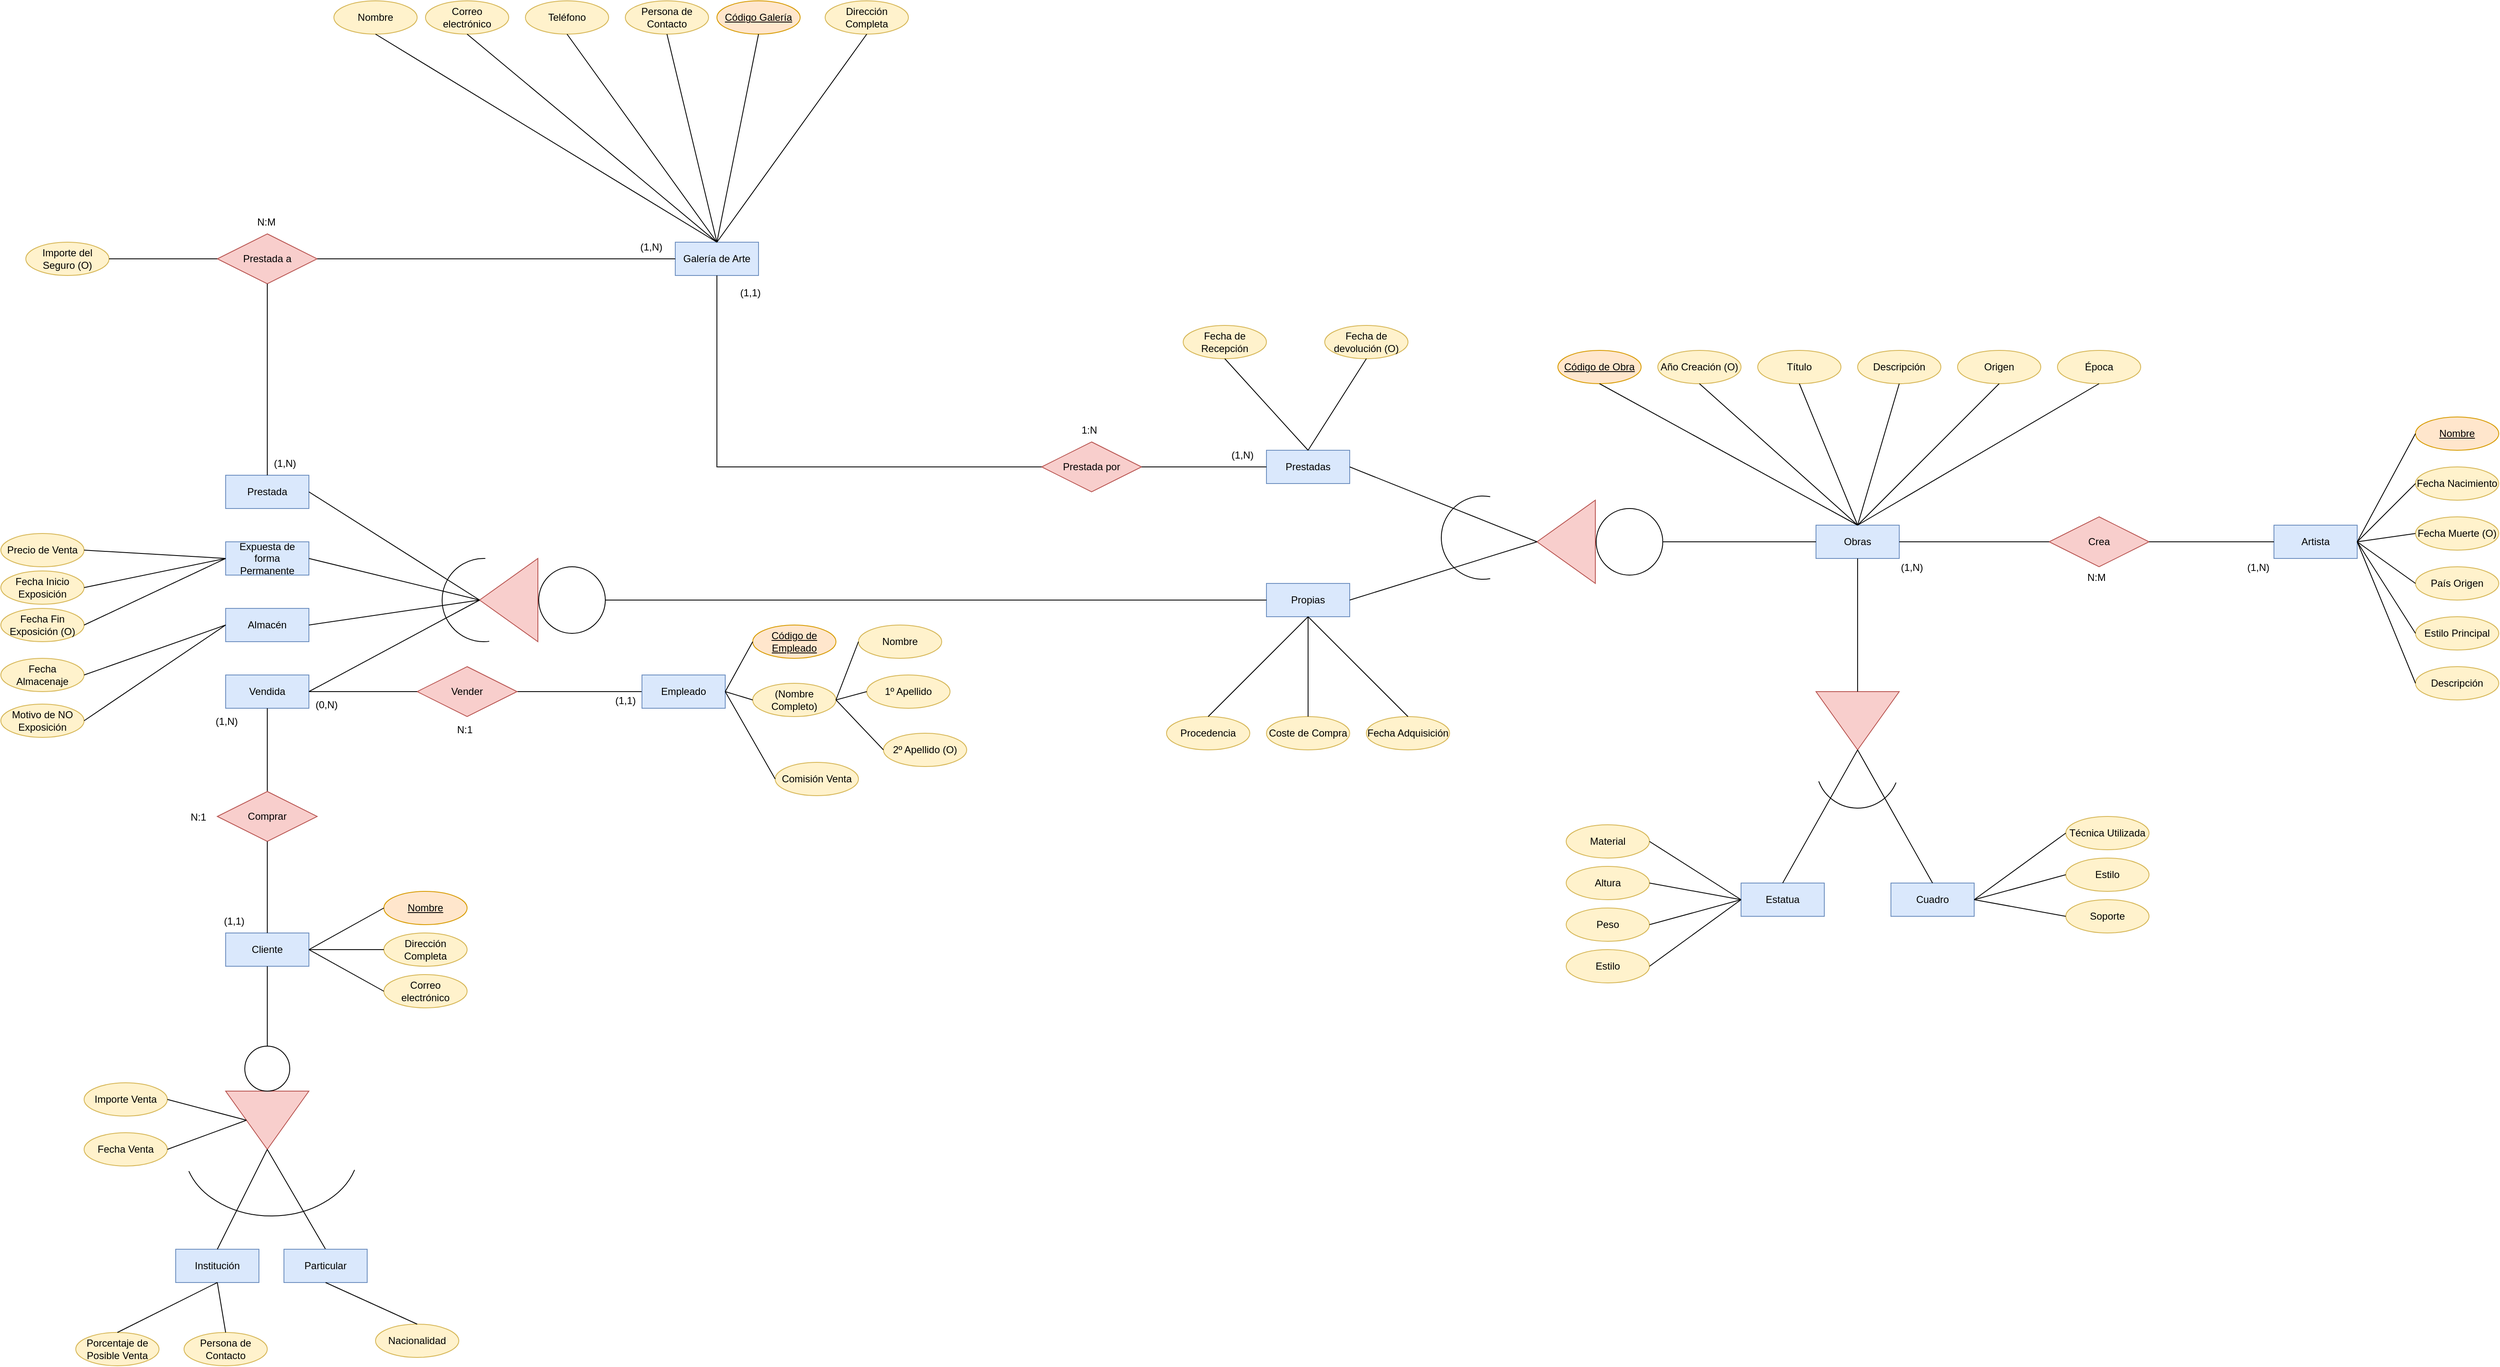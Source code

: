 <mxfile version="22.0.6" type="github">
  <diagram name="Página-1" id="JjA-tWTBGUtZkMu8uj9P">
    <mxGraphModel dx="3792" dy="1885" grid="1" gridSize="10" guides="1" tooltips="1" connect="1" arrows="1" fold="1" page="1" pageScale="1" pageWidth="827" pageHeight="1169" math="0" shadow="0">
      <root>
        <mxCell id="0" />
        <mxCell id="1" parent="0" />
        <mxCell id="U2FK4xjYrlofzZUWoXcs-1" value="Obras" style="whiteSpace=wrap;html=1;align=center;fillColor=#dae8fc;strokeColor=#6c8ebf;" parent="1" vertex="1">
          <mxGeometry x="350" y="10" width="100" height="40" as="geometry" />
        </mxCell>
        <mxCell id="U2FK4xjYrlofzZUWoXcs-2" value="Estatua" style="whiteSpace=wrap;html=1;align=center;fillColor=#dae8fc;strokeColor=#6c8ebf;" parent="1" vertex="1">
          <mxGeometry x="260" y="440" width="100" height="40" as="geometry" />
        </mxCell>
        <mxCell id="U2FK4xjYrlofzZUWoXcs-3" value="Cuadro" style="whiteSpace=wrap;html=1;align=center;fillColor=#dae8fc;strokeColor=#6c8ebf;" parent="1" vertex="1">
          <mxGeometry x="440" y="440" width="100" height="40" as="geometry" />
        </mxCell>
        <mxCell id="U2FK4xjYrlofzZUWoXcs-4" value="" style="verticalLabelPosition=bottom;verticalAlign=top;html=1;shape=mxgraph.basic.acute_triangle;dx=0.5;rotation=-180;fillColor=#f8cecc;strokeColor=#b85450;" parent="1" vertex="1">
          <mxGeometry x="350" y="210" width="100" height="70" as="geometry" />
        </mxCell>
        <mxCell id="U2FK4xjYrlofzZUWoXcs-5" value="" style="endArrow=none;html=1;rounded=0;entryX=0;entryY=0;entryDx=50;entryDy=0;entryPerimeter=0;exitX=0.5;exitY=0;exitDx=0;exitDy=0;" parent="1" source="U2FK4xjYrlofzZUWoXcs-2" target="U2FK4xjYrlofzZUWoXcs-4" edge="1">
          <mxGeometry relative="1" as="geometry">
            <mxPoint x="330" y="440" as="sourcePoint" />
            <mxPoint x="490" y="440" as="targetPoint" />
          </mxGeometry>
        </mxCell>
        <mxCell id="U2FK4xjYrlofzZUWoXcs-6" value="" style="endArrow=none;html=1;rounded=0;exitX=0;exitY=0;exitDx=50;exitDy=0;exitPerimeter=0;entryX=0.5;entryY=0;entryDx=0;entryDy=0;" parent="1" source="U2FK4xjYrlofzZUWoXcs-4" target="U2FK4xjYrlofzZUWoXcs-3" edge="1">
          <mxGeometry relative="1" as="geometry">
            <mxPoint x="330" y="440" as="sourcePoint" />
            <mxPoint x="490" y="440" as="targetPoint" />
          </mxGeometry>
        </mxCell>
        <mxCell id="U2FK4xjYrlofzZUWoXcs-7" value="" style="endArrow=none;html=1;rounded=0;exitX=0.5;exitY=1;exitDx=0;exitDy=0;entryX=0.5;entryY=1;entryDx=0;entryDy=0;entryPerimeter=0;" parent="1" source="U2FK4xjYrlofzZUWoXcs-1" target="U2FK4xjYrlofzZUWoXcs-4" edge="1">
          <mxGeometry relative="1" as="geometry">
            <mxPoint x="330" y="320" as="sourcePoint" />
            <mxPoint x="490" y="320" as="targetPoint" />
          </mxGeometry>
        </mxCell>
        <mxCell id="U2FK4xjYrlofzZUWoXcs-9" value="" style="verticalLabelPosition=bottom;verticalAlign=top;html=1;shape=mxgraph.basic.arc;startAngle=0.313;endAngle=0.692;" parent="1" vertex="1">
          <mxGeometry x="350" y="250" width="100" height="100" as="geometry" />
        </mxCell>
        <mxCell id="U2FK4xjYrlofzZUWoXcs-10" value="Material" style="ellipse;whiteSpace=wrap;html=1;align=center;fillColor=#fff2cc;strokeColor=#d6b656;" parent="1" vertex="1">
          <mxGeometry x="50" y="370" width="100" height="40" as="geometry" />
        </mxCell>
        <mxCell id="U2FK4xjYrlofzZUWoXcs-11" value="Altura" style="ellipse;whiteSpace=wrap;html=1;align=center;fillColor=#fff2cc;strokeColor=#d6b656;" parent="1" vertex="1">
          <mxGeometry x="50" y="420" width="100" height="40" as="geometry" />
        </mxCell>
        <mxCell id="U2FK4xjYrlofzZUWoXcs-12" value="Peso" style="ellipse;whiteSpace=wrap;html=1;align=center;fillColor=#fff2cc;strokeColor=#d6b656;" parent="1" vertex="1">
          <mxGeometry x="50" y="470" width="100" height="40" as="geometry" />
        </mxCell>
        <mxCell id="U2FK4xjYrlofzZUWoXcs-13" value="Estilo" style="ellipse;whiteSpace=wrap;html=1;align=center;fillColor=#fff2cc;strokeColor=#d6b656;" parent="1" vertex="1">
          <mxGeometry x="50" y="520" width="100" height="40" as="geometry" />
        </mxCell>
        <mxCell id="U2FK4xjYrlofzZUWoXcs-14" value="" style="endArrow=none;html=1;rounded=0;exitX=1;exitY=0.5;exitDx=0;exitDy=0;entryX=0;entryY=0.5;entryDx=0;entryDy=0;" parent="1" source="U2FK4xjYrlofzZUWoXcs-10" target="U2FK4xjYrlofzZUWoXcs-2" edge="1">
          <mxGeometry relative="1" as="geometry">
            <mxPoint x="330" y="560" as="sourcePoint" />
            <mxPoint x="490" y="560" as="targetPoint" />
          </mxGeometry>
        </mxCell>
        <mxCell id="U2FK4xjYrlofzZUWoXcs-15" value="" style="endArrow=none;html=1;rounded=0;entryX=0;entryY=0.5;entryDx=0;entryDy=0;exitX=1;exitY=0.5;exitDx=0;exitDy=0;" parent="1" source="U2FK4xjYrlofzZUWoXcs-11" target="U2FK4xjYrlofzZUWoXcs-2" edge="1">
          <mxGeometry relative="1" as="geometry">
            <mxPoint x="330" y="560" as="sourcePoint" />
            <mxPoint x="490" y="560" as="targetPoint" />
          </mxGeometry>
        </mxCell>
        <mxCell id="U2FK4xjYrlofzZUWoXcs-16" value="" style="endArrow=none;html=1;rounded=0;entryX=0;entryY=0.5;entryDx=0;entryDy=0;exitX=1;exitY=0.5;exitDx=0;exitDy=0;" parent="1" source="U2FK4xjYrlofzZUWoXcs-12" target="U2FK4xjYrlofzZUWoXcs-2" edge="1">
          <mxGeometry relative="1" as="geometry">
            <mxPoint x="330" y="560" as="sourcePoint" />
            <mxPoint x="490" y="560" as="targetPoint" />
          </mxGeometry>
        </mxCell>
        <mxCell id="U2FK4xjYrlofzZUWoXcs-17" value="" style="endArrow=none;html=1;rounded=0;entryX=0;entryY=0.5;entryDx=0;entryDy=0;exitX=1;exitY=0.5;exitDx=0;exitDy=0;" parent="1" source="U2FK4xjYrlofzZUWoXcs-13" target="U2FK4xjYrlofzZUWoXcs-2" edge="1">
          <mxGeometry relative="1" as="geometry">
            <mxPoint x="330" y="560" as="sourcePoint" />
            <mxPoint x="490" y="560" as="targetPoint" />
          </mxGeometry>
        </mxCell>
        <mxCell id="U2FK4xjYrlofzZUWoXcs-18" value="Técnica Utilizada" style="ellipse;whiteSpace=wrap;html=1;align=center;fillColor=#fff2cc;strokeColor=#d6b656;" parent="1" vertex="1">
          <mxGeometry x="650" y="360" width="100" height="40" as="geometry" />
        </mxCell>
        <mxCell id="U2FK4xjYrlofzZUWoXcs-19" value="Estilo" style="ellipse;whiteSpace=wrap;html=1;align=center;fillColor=#fff2cc;strokeColor=#d6b656;" parent="1" vertex="1">
          <mxGeometry x="650" y="410" width="100" height="40" as="geometry" />
        </mxCell>
        <mxCell id="U2FK4xjYrlofzZUWoXcs-20" value="Soporte" style="ellipse;whiteSpace=wrap;html=1;align=center;fillColor=#fff2cc;strokeColor=#d6b656;" parent="1" vertex="1">
          <mxGeometry x="650" y="460" width="100" height="40" as="geometry" />
        </mxCell>
        <mxCell id="U2FK4xjYrlofzZUWoXcs-21" value="" style="endArrow=none;html=1;rounded=0;entryX=0;entryY=0.5;entryDx=0;entryDy=0;exitX=1;exitY=0.5;exitDx=0;exitDy=0;" parent="1" source="U2FK4xjYrlofzZUWoXcs-3" target="U2FK4xjYrlofzZUWoXcs-18" edge="1">
          <mxGeometry relative="1" as="geometry">
            <mxPoint x="270" y="440" as="sourcePoint" />
            <mxPoint x="430" y="440" as="targetPoint" />
          </mxGeometry>
        </mxCell>
        <mxCell id="U2FK4xjYrlofzZUWoXcs-22" value="" style="endArrow=none;html=1;rounded=0;entryX=0;entryY=0.5;entryDx=0;entryDy=0;exitX=1;exitY=0.5;exitDx=0;exitDy=0;" parent="1" source="U2FK4xjYrlofzZUWoXcs-3" target="U2FK4xjYrlofzZUWoXcs-19" edge="1">
          <mxGeometry relative="1" as="geometry">
            <mxPoint x="270" y="440" as="sourcePoint" />
            <mxPoint x="430" y="440" as="targetPoint" />
          </mxGeometry>
        </mxCell>
        <mxCell id="U2FK4xjYrlofzZUWoXcs-23" value="" style="endArrow=none;html=1;rounded=0;entryX=0;entryY=0.5;entryDx=0;entryDy=0;exitX=1;exitY=0.5;exitDx=0;exitDy=0;" parent="1" source="U2FK4xjYrlofzZUWoXcs-3" target="U2FK4xjYrlofzZUWoXcs-20" edge="1">
          <mxGeometry relative="1" as="geometry">
            <mxPoint x="270" y="440" as="sourcePoint" />
            <mxPoint x="410" y="440" as="targetPoint" />
          </mxGeometry>
        </mxCell>
        <mxCell id="U2FK4xjYrlofzZUWoXcs-24" value="Año Creación (O)" style="ellipse;whiteSpace=wrap;html=1;align=center;fillColor=#fff2cc;strokeColor=#d6b656;" parent="1" vertex="1">
          <mxGeometry x="160" y="-200" width="100" height="40" as="geometry" />
        </mxCell>
        <mxCell id="U2FK4xjYrlofzZUWoXcs-25" value="Título" style="ellipse;whiteSpace=wrap;html=1;align=center;fillColor=#fff2cc;strokeColor=#d6b656;" parent="1" vertex="1">
          <mxGeometry x="280" y="-200" width="100" height="40" as="geometry" />
        </mxCell>
        <mxCell id="U2FK4xjYrlofzZUWoXcs-26" value="Código de Obra" style="ellipse;whiteSpace=wrap;html=1;align=center;fontStyle=4;fillColor=#ffe6cc;strokeColor=#d79b00;" parent="1" vertex="1">
          <mxGeometry x="40" y="-200" width="100" height="40" as="geometry" />
        </mxCell>
        <mxCell id="U2FK4xjYrlofzZUWoXcs-27" value="Descripción" style="ellipse;whiteSpace=wrap;html=1;align=center;fillColor=#fff2cc;strokeColor=#d6b656;" parent="1" vertex="1">
          <mxGeometry x="400" y="-200" width="100" height="40" as="geometry" />
        </mxCell>
        <mxCell id="U2FK4xjYrlofzZUWoXcs-28" value="Origen" style="ellipse;whiteSpace=wrap;html=1;align=center;fillColor=#fff2cc;strokeColor=#d6b656;" parent="1" vertex="1">
          <mxGeometry x="520" y="-200" width="100" height="40" as="geometry" />
        </mxCell>
        <mxCell id="U2FK4xjYrlofzZUWoXcs-29" value="Época" style="ellipse;whiteSpace=wrap;html=1;align=center;fillColor=#fff2cc;strokeColor=#d6b656;" parent="1" vertex="1">
          <mxGeometry x="640" y="-200" width="100" height="40" as="geometry" />
        </mxCell>
        <mxCell id="U2FK4xjYrlofzZUWoXcs-30" value="" style="endArrow=none;html=1;rounded=0;entryX=0.5;entryY=0;entryDx=0;entryDy=0;exitX=0.5;exitY=1;exitDx=0;exitDy=0;" parent="1" source="U2FK4xjYrlofzZUWoXcs-27" target="U2FK4xjYrlofzZUWoXcs-1" edge="1">
          <mxGeometry relative="1" as="geometry">
            <mxPoint x="270" y="-40" as="sourcePoint" />
            <mxPoint x="430" y="-40" as="targetPoint" />
          </mxGeometry>
        </mxCell>
        <mxCell id="U2FK4xjYrlofzZUWoXcs-31" value="" style="endArrow=none;html=1;rounded=0;entryX=0.5;entryY=0;entryDx=0;entryDy=0;exitX=0.5;exitY=1;exitDx=0;exitDy=0;" parent="1" source="U2FK4xjYrlofzZUWoXcs-25" target="U2FK4xjYrlofzZUWoXcs-1" edge="1">
          <mxGeometry relative="1" as="geometry">
            <mxPoint x="270" y="-40" as="sourcePoint" />
            <mxPoint x="430" y="-40" as="targetPoint" />
          </mxGeometry>
        </mxCell>
        <mxCell id="U2FK4xjYrlofzZUWoXcs-32" value="" style="endArrow=none;html=1;rounded=0;entryX=0.5;entryY=0;entryDx=0;entryDy=0;exitX=0.5;exitY=1;exitDx=0;exitDy=0;" parent="1" source="U2FK4xjYrlofzZUWoXcs-24" target="U2FK4xjYrlofzZUWoXcs-1" edge="1">
          <mxGeometry relative="1" as="geometry">
            <mxPoint x="270" y="-40" as="sourcePoint" />
            <mxPoint x="430" y="-40" as="targetPoint" />
          </mxGeometry>
        </mxCell>
        <mxCell id="U2FK4xjYrlofzZUWoXcs-33" value="" style="endArrow=none;html=1;rounded=0;entryX=0.5;entryY=0;entryDx=0;entryDy=0;exitX=0.5;exitY=1;exitDx=0;exitDy=0;" parent="1" source="U2FK4xjYrlofzZUWoXcs-26" target="U2FK4xjYrlofzZUWoXcs-1" edge="1">
          <mxGeometry relative="1" as="geometry">
            <mxPoint x="270" y="-40" as="sourcePoint" />
            <mxPoint x="430" y="-40" as="targetPoint" />
          </mxGeometry>
        </mxCell>
        <mxCell id="U2FK4xjYrlofzZUWoXcs-34" value="" style="endArrow=none;html=1;rounded=0;exitX=0.5;exitY=0;exitDx=0;exitDy=0;entryX=0.5;entryY=1;entryDx=0;entryDy=0;" parent="1" source="U2FK4xjYrlofzZUWoXcs-1" target="U2FK4xjYrlofzZUWoXcs-28" edge="1">
          <mxGeometry relative="1" as="geometry">
            <mxPoint x="270" y="-40" as="sourcePoint" />
            <mxPoint x="430" y="-40" as="targetPoint" />
          </mxGeometry>
        </mxCell>
        <mxCell id="U2FK4xjYrlofzZUWoXcs-35" value="" style="endArrow=none;html=1;rounded=0;entryX=0.5;entryY=1;entryDx=0;entryDy=0;exitX=0.5;exitY=0;exitDx=0;exitDy=0;" parent="1" source="U2FK4xjYrlofzZUWoXcs-1" target="U2FK4xjYrlofzZUWoXcs-29" edge="1">
          <mxGeometry relative="1" as="geometry">
            <mxPoint x="270" y="-40" as="sourcePoint" />
            <mxPoint x="430" y="-40" as="targetPoint" />
          </mxGeometry>
        </mxCell>
        <mxCell id="U2FK4xjYrlofzZUWoXcs-36" value="Crea" style="shape=rhombus;perimeter=rhombusPerimeter;whiteSpace=wrap;html=1;align=center;fillColor=#f8cecc;strokeColor=#b85450;" parent="1" vertex="1">
          <mxGeometry x="630" width="120" height="60" as="geometry" />
        </mxCell>
        <mxCell id="U2FK4xjYrlofzZUWoXcs-37" value="Artista" style="whiteSpace=wrap;html=1;align=center;fillColor=#dae8fc;strokeColor=#6c8ebf;" parent="1" vertex="1">
          <mxGeometry x="900" y="10" width="100" height="40" as="geometry" />
        </mxCell>
        <mxCell id="U2FK4xjYrlofzZUWoXcs-38" value="" style="endArrow=none;html=1;rounded=0;entryX=1;entryY=0.5;entryDx=0;entryDy=0;exitX=0;exitY=0.5;exitDx=0;exitDy=0;" parent="1" source="U2FK4xjYrlofzZUWoXcs-37" target="U2FK4xjYrlofzZUWoXcs-36" edge="1">
          <mxGeometry relative="1" as="geometry">
            <mxPoint x="590" y="-40" as="sourcePoint" />
            <mxPoint x="750" y="-40" as="targetPoint" />
          </mxGeometry>
        </mxCell>
        <mxCell id="U2FK4xjYrlofzZUWoXcs-39" value="" style="endArrow=none;html=1;rounded=0;entryX=0;entryY=0.5;entryDx=0;entryDy=0;exitX=1;exitY=0.5;exitDx=0;exitDy=0;" parent="1" source="U2FK4xjYrlofzZUWoXcs-1" target="U2FK4xjYrlofzZUWoXcs-36" edge="1">
          <mxGeometry relative="1" as="geometry">
            <mxPoint x="590" y="-40" as="sourcePoint" />
            <mxPoint x="750" y="-40" as="targetPoint" />
          </mxGeometry>
        </mxCell>
        <mxCell id="U2FK4xjYrlofzZUWoXcs-40" value="Nombre" style="ellipse;whiteSpace=wrap;html=1;align=center;fontStyle=4;fillColor=#ffe6cc;strokeColor=#d79b00;" parent="1" vertex="1">
          <mxGeometry x="1070" y="-120" width="100" height="40" as="geometry" />
        </mxCell>
        <mxCell id="U2FK4xjYrlofzZUWoXcs-41" value="Fecha Nacimiento" style="ellipse;whiteSpace=wrap;html=1;align=center;fillColor=#fff2cc;strokeColor=#d6b656;" parent="1" vertex="1">
          <mxGeometry x="1070" y="-60" width="100" height="40" as="geometry" />
        </mxCell>
        <mxCell id="U2FK4xjYrlofzZUWoXcs-42" value="Fecha Muerte (O)" style="ellipse;whiteSpace=wrap;html=1;align=center;fillColor=#fff2cc;strokeColor=#d6b656;" parent="1" vertex="1">
          <mxGeometry x="1070" width="100" height="40" as="geometry" />
        </mxCell>
        <mxCell id="U2FK4xjYrlofzZUWoXcs-43" value="País Origen" style="ellipse;whiteSpace=wrap;html=1;align=center;fillColor=#fff2cc;strokeColor=#d6b656;" parent="1" vertex="1">
          <mxGeometry x="1070" y="60" width="100" height="40" as="geometry" />
        </mxCell>
        <mxCell id="U2FK4xjYrlofzZUWoXcs-44" value="Estilo Principal" style="ellipse;whiteSpace=wrap;html=1;align=center;fillColor=#fff2cc;strokeColor=#d6b656;" parent="1" vertex="1">
          <mxGeometry x="1070" y="120" width="100" height="40" as="geometry" />
        </mxCell>
        <mxCell id="U2FK4xjYrlofzZUWoXcs-45" value="Descripción" style="ellipse;whiteSpace=wrap;html=1;align=center;fillColor=#fff2cc;strokeColor=#d6b656;" parent="1" vertex="1">
          <mxGeometry x="1070" y="180" width="100" height="40" as="geometry" />
        </mxCell>
        <mxCell id="U2FK4xjYrlofzZUWoXcs-46" value="" style="endArrow=none;html=1;rounded=0;entryX=0;entryY=0.5;entryDx=0;entryDy=0;exitX=1;exitY=0.5;exitDx=0;exitDy=0;" parent="1" source="U2FK4xjYrlofzZUWoXcs-37" target="U2FK4xjYrlofzZUWoXcs-40" edge="1">
          <mxGeometry relative="1" as="geometry">
            <mxPoint x="1160" y="-40" as="sourcePoint" />
            <mxPoint x="1320" y="-40" as="targetPoint" />
          </mxGeometry>
        </mxCell>
        <mxCell id="U2FK4xjYrlofzZUWoXcs-47" value="" style="endArrow=none;html=1;rounded=0;entryX=0;entryY=0.5;entryDx=0;entryDy=0;exitX=1;exitY=0.5;exitDx=0;exitDy=0;" parent="1" source="U2FK4xjYrlofzZUWoXcs-37" target="U2FK4xjYrlofzZUWoXcs-41" edge="1">
          <mxGeometry relative="1" as="geometry">
            <mxPoint x="1160" y="-40" as="sourcePoint" />
            <mxPoint x="1320" y="-40" as="targetPoint" />
          </mxGeometry>
        </mxCell>
        <mxCell id="U2FK4xjYrlofzZUWoXcs-48" value="" style="endArrow=none;html=1;rounded=0;entryX=0;entryY=0.5;entryDx=0;entryDy=0;exitX=1;exitY=0.5;exitDx=0;exitDy=0;" parent="1" source="U2FK4xjYrlofzZUWoXcs-37" target="U2FK4xjYrlofzZUWoXcs-42" edge="1">
          <mxGeometry relative="1" as="geometry">
            <mxPoint x="1160" y="-40" as="sourcePoint" />
            <mxPoint x="1320" y="-40" as="targetPoint" />
          </mxGeometry>
        </mxCell>
        <mxCell id="U2FK4xjYrlofzZUWoXcs-49" value="" style="endArrow=none;html=1;rounded=0;entryX=0;entryY=0.5;entryDx=0;entryDy=0;exitX=1;exitY=0.5;exitDx=0;exitDy=0;" parent="1" source="U2FK4xjYrlofzZUWoXcs-37" target="U2FK4xjYrlofzZUWoXcs-43" edge="1">
          <mxGeometry relative="1" as="geometry">
            <mxPoint x="550" y="80" as="sourcePoint" />
            <mxPoint x="710" y="80" as="targetPoint" />
          </mxGeometry>
        </mxCell>
        <mxCell id="U2FK4xjYrlofzZUWoXcs-50" value="" style="endArrow=none;html=1;rounded=0;entryX=0;entryY=0.5;entryDx=0;entryDy=0;exitX=1;exitY=0.5;exitDx=0;exitDy=0;" parent="1" source="U2FK4xjYrlofzZUWoXcs-37" target="U2FK4xjYrlofzZUWoXcs-44" edge="1">
          <mxGeometry relative="1" as="geometry">
            <mxPoint x="550" y="80" as="sourcePoint" />
            <mxPoint x="710" y="80" as="targetPoint" />
          </mxGeometry>
        </mxCell>
        <mxCell id="U2FK4xjYrlofzZUWoXcs-51" value="" style="endArrow=none;html=1;rounded=0;entryX=0;entryY=0.5;entryDx=0;entryDy=0;exitX=1;exitY=0.5;exitDx=0;exitDy=0;" parent="1" source="U2FK4xjYrlofzZUWoXcs-37" target="U2FK4xjYrlofzZUWoXcs-45" edge="1">
          <mxGeometry relative="1" as="geometry">
            <mxPoint x="550" y="80" as="sourcePoint" />
            <mxPoint x="710" y="80" as="targetPoint" />
          </mxGeometry>
        </mxCell>
        <mxCell id="_nXUQGJ7TvxeoX4Mc55b-2" value="" style="endArrow=none;html=1;rounded=0;entryX=0;entryY=0.5;entryDx=0;entryDy=0;exitX=1;exitY=0.5;exitDx=0;exitDy=0;" edge="1" parent="1" source="_nXUQGJ7TvxeoX4Mc55b-14" target="U2FK4xjYrlofzZUWoXcs-1">
          <mxGeometry relative="1" as="geometry">
            <mxPoint x="140" y="40" as="sourcePoint" />
            <mxPoint x="200" y="100" as="targetPoint" />
          </mxGeometry>
        </mxCell>
        <mxCell id="_nXUQGJ7TvxeoX4Mc55b-3" value="" style="verticalLabelPosition=bottom;verticalAlign=top;html=1;shape=mxgraph.basic.acute_triangle;dx=0.5;rotation=-90;fillColor=#f8cecc;strokeColor=#b85450;" vertex="1" parent="1">
          <mxGeometry y="-5" width="100" height="70" as="geometry" />
        </mxCell>
        <mxCell id="_nXUQGJ7TvxeoX4Mc55b-4" value="Prestadas" style="whiteSpace=wrap;html=1;align=center;fillColor=#dae8fc;strokeColor=#6c8ebf;" vertex="1" parent="1">
          <mxGeometry x="-310" y="-80" width="100" height="40" as="geometry" />
        </mxCell>
        <mxCell id="_nXUQGJ7TvxeoX4Mc55b-5" value="Propias" style="whiteSpace=wrap;html=1;align=center;fillColor=#dae8fc;strokeColor=#6c8ebf;" vertex="1" parent="1">
          <mxGeometry x="-310" y="80" width="100" height="40" as="geometry" />
        </mxCell>
        <mxCell id="_nXUQGJ7TvxeoX4Mc55b-6" style="edgeStyle=orthogonalEdgeStyle;rounded=0;orthogonalLoop=1;jettySize=auto;html=1;exitX=0.5;exitY=1;exitDx=0;exitDy=0;" edge="1" parent="1" source="_nXUQGJ7TvxeoX4Mc55b-5" target="_nXUQGJ7TvxeoX4Mc55b-5">
          <mxGeometry relative="1" as="geometry" />
        </mxCell>
        <mxCell id="_nXUQGJ7TvxeoX4Mc55b-7" value="" style="endArrow=none;html=1;rounded=0;entryX=0;entryY=0;entryDx=50;entryDy=0;entryPerimeter=0;exitX=1;exitY=0.5;exitDx=0;exitDy=0;" edge="1" parent="1" source="_nXUQGJ7TvxeoX4Mc55b-4" target="_nXUQGJ7TvxeoX4Mc55b-3">
          <mxGeometry relative="1" as="geometry">
            <mxPoint x="-330" y="100" as="sourcePoint" />
            <mxPoint x="-170" y="100" as="targetPoint" />
          </mxGeometry>
        </mxCell>
        <mxCell id="_nXUQGJ7TvxeoX4Mc55b-8" value="" style="endArrow=none;html=1;rounded=0;entryX=0;entryY=0;entryDx=50;entryDy=0;entryPerimeter=0;exitX=1;exitY=0.5;exitDx=0;exitDy=0;" edge="1" parent="1" source="_nXUQGJ7TvxeoX4Mc55b-5" target="_nXUQGJ7TvxeoX4Mc55b-3">
          <mxGeometry relative="1" as="geometry">
            <mxPoint x="-330" y="100" as="sourcePoint" />
            <mxPoint x="-170" y="100" as="targetPoint" />
          </mxGeometry>
        </mxCell>
        <mxCell id="_nXUQGJ7TvxeoX4Mc55b-9" value="Fecha de Recepción" style="ellipse;whiteSpace=wrap;html=1;align=center;fillColor=#fff2cc;strokeColor=#d6b656;" vertex="1" parent="1">
          <mxGeometry x="-410" y="-230" width="100" height="40" as="geometry" />
        </mxCell>
        <mxCell id="_nXUQGJ7TvxeoX4Mc55b-10" value="Fecha de devolución (O)" style="ellipse;whiteSpace=wrap;html=1;align=center;fillColor=#fff2cc;strokeColor=#d6b656;" vertex="1" parent="1">
          <mxGeometry x="-240" y="-230" width="100" height="40" as="geometry" />
        </mxCell>
        <mxCell id="_nXUQGJ7TvxeoX4Mc55b-11" value="" style="verticalLabelPosition=bottom;verticalAlign=top;html=1;shape=mxgraph.basic.arc;startAngle=0.472;endAngle=0.028;" vertex="1" parent="1">
          <mxGeometry x="-100" y="-25" width="100" height="100" as="geometry" />
        </mxCell>
        <mxCell id="_nXUQGJ7TvxeoX4Mc55b-12" value="" style="endArrow=none;html=1;rounded=0;entryX=0.5;entryY=1;entryDx=0;entryDy=0;exitX=0.5;exitY=0;exitDx=0;exitDy=0;" edge="1" parent="1" source="_nXUQGJ7TvxeoX4Mc55b-4" target="_nXUQGJ7TvxeoX4Mc55b-10">
          <mxGeometry relative="1" as="geometry">
            <mxPoint x="-330" y="100" as="sourcePoint" />
            <mxPoint x="-170" y="100" as="targetPoint" />
          </mxGeometry>
        </mxCell>
        <mxCell id="_nXUQGJ7TvxeoX4Mc55b-13" value="" style="endArrow=none;html=1;rounded=0;exitX=0.5;exitY=1;exitDx=0;exitDy=0;entryX=0.5;entryY=0;entryDx=0;entryDy=0;" edge="1" parent="1" source="_nXUQGJ7TvxeoX4Mc55b-9" target="_nXUQGJ7TvxeoX4Mc55b-4">
          <mxGeometry relative="1" as="geometry">
            <mxPoint x="-330" y="100" as="sourcePoint" />
            <mxPoint x="-170" y="100" as="targetPoint" />
          </mxGeometry>
        </mxCell>
        <mxCell id="_nXUQGJ7TvxeoX4Mc55b-14" value="" style="ellipse;whiteSpace=wrap;html=1;aspect=fixed;" vertex="1" parent="1">
          <mxGeometry x="86" y="-10" width="80" height="80" as="geometry" />
        </mxCell>
        <mxCell id="_nXUQGJ7TvxeoX4Mc55b-16" value="Prestada por" style="shape=rhombus;perimeter=rhombusPerimeter;whiteSpace=wrap;html=1;align=center;fillColor=#f8cecc;strokeColor=#b85450;" vertex="1" parent="1">
          <mxGeometry x="-580" y="-90" width="120" height="60" as="geometry" />
        </mxCell>
        <mxCell id="_nXUQGJ7TvxeoX4Mc55b-17" value="" style="endArrow=none;html=1;rounded=0;entryX=0;entryY=0.5;entryDx=0;entryDy=0;exitX=1;exitY=0.5;exitDx=0;exitDy=0;" edge="1" parent="1" source="_nXUQGJ7TvxeoX4Mc55b-16" target="_nXUQGJ7TvxeoX4Mc55b-4">
          <mxGeometry relative="1" as="geometry">
            <mxPoint x="-530" y="100" as="sourcePoint" />
            <mxPoint x="-370" y="100" as="targetPoint" />
          </mxGeometry>
        </mxCell>
        <mxCell id="_nXUQGJ7TvxeoX4Mc55b-18" value="Galería de Arte" style="whiteSpace=wrap;html=1;align=center;fillColor=#dae8fc;strokeColor=#6c8ebf;" vertex="1" parent="1">
          <mxGeometry x="-1020" y="-330" width="100" height="40" as="geometry" />
        </mxCell>
        <mxCell id="_nXUQGJ7TvxeoX4Mc55b-19" value="" style="endArrow=none;html=1;rounded=0;entryX=0;entryY=0.5;entryDx=0;entryDy=0;exitX=0.5;exitY=1;exitDx=0;exitDy=0;" edge="1" parent="1" source="_nXUQGJ7TvxeoX4Mc55b-18" target="_nXUQGJ7TvxeoX4Mc55b-16">
          <mxGeometry relative="1" as="geometry">
            <mxPoint x="-770" y="100" as="sourcePoint" />
            <mxPoint x="-610" y="100" as="targetPoint" />
            <Array as="points">
              <mxPoint x="-970" y="-60" />
            </Array>
          </mxGeometry>
        </mxCell>
        <mxCell id="_nXUQGJ7TvxeoX4Mc55b-20" value="Teléfono" style="ellipse;whiteSpace=wrap;html=1;align=center;fillColor=#fff2cc;strokeColor=#d6b656;" vertex="1" parent="1">
          <mxGeometry x="-1200" y="-620" width="100" height="40" as="geometry" />
        </mxCell>
        <mxCell id="_nXUQGJ7TvxeoX4Mc55b-21" value="Correo electrónico" style="ellipse;whiteSpace=wrap;html=1;align=center;fillColor=#fff2cc;strokeColor=#d6b656;" vertex="1" parent="1">
          <mxGeometry x="-1320" y="-620" width="100" height="40" as="geometry" />
        </mxCell>
        <mxCell id="_nXUQGJ7TvxeoX4Mc55b-22" value="Dirección Completa" style="ellipse;whiteSpace=wrap;html=1;align=center;fillColor=#fff2cc;strokeColor=#d6b656;" vertex="1" parent="1">
          <mxGeometry x="-840" y="-620" width="100" height="40" as="geometry" />
        </mxCell>
        <mxCell id="_nXUQGJ7TvxeoX4Mc55b-23" value="Persona de Contacto" style="ellipse;whiteSpace=wrap;html=1;align=center;fillColor=#fff2cc;strokeColor=#d6b656;" vertex="1" parent="1">
          <mxGeometry x="-1080" y="-620" width="100" height="40" as="geometry" />
        </mxCell>
        <mxCell id="_nXUQGJ7TvxeoX4Mc55b-24" value="Código Galería" style="ellipse;whiteSpace=wrap;html=1;align=center;fontStyle=4;fillColor=#ffe6cc;strokeColor=#d79b00;" vertex="1" parent="1">
          <mxGeometry x="-970" y="-620" width="100" height="40" as="geometry" />
        </mxCell>
        <mxCell id="_nXUQGJ7TvxeoX4Mc55b-25" value="" style="endArrow=none;html=1;rounded=0;entryX=0.5;entryY=0;entryDx=0;entryDy=0;exitX=0.5;exitY=1;exitDx=0;exitDy=0;" edge="1" parent="1" source="_nXUQGJ7TvxeoX4Mc55b-20" target="_nXUQGJ7TvxeoX4Mc55b-18">
          <mxGeometry relative="1" as="geometry">
            <mxPoint x="-770" y="-240" as="sourcePoint" />
            <mxPoint x="-610" y="-240" as="targetPoint" />
          </mxGeometry>
        </mxCell>
        <mxCell id="_nXUQGJ7TvxeoX4Mc55b-26" value="" style="endArrow=none;html=1;rounded=0;exitX=0.5;exitY=1;exitDx=0;exitDy=0;entryX=0.5;entryY=0;entryDx=0;entryDy=0;" edge="1" parent="1" source="_nXUQGJ7TvxeoX4Mc55b-21" target="_nXUQGJ7TvxeoX4Mc55b-18">
          <mxGeometry relative="1" as="geometry">
            <mxPoint x="-770" y="-240" as="sourcePoint" />
            <mxPoint x="-610" y="-240" as="targetPoint" />
          </mxGeometry>
        </mxCell>
        <mxCell id="_nXUQGJ7TvxeoX4Mc55b-27" value="" style="endArrow=none;html=1;rounded=0;entryX=0.5;entryY=0;entryDx=0;entryDy=0;exitX=0.5;exitY=1;exitDx=0;exitDy=0;" edge="1" parent="1" source="_nXUQGJ7TvxeoX4Mc55b-24" target="_nXUQGJ7TvxeoX4Mc55b-18">
          <mxGeometry relative="1" as="geometry">
            <mxPoint x="-770" y="-240" as="sourcePoint" />
            <mxPoint x="-610" y="-240" as="targetPoint" />
          </mxGeometry>
        </mxCell>
        <mxCell id="_nXUQGJ7TvxeoX4Mc55b-28" value="" style="endArrow=none;html=1;rounded=0;entryX=0.5;entryY=0;entryDx=0;entryDy=0;exitX=0.5;exitY=1;exitDx=0;exitDy=0;" edge="1" parent="1" source="_nXUQGJ7TvxeoX4Mc55b-22" target="_nXUQGJ7TvxeoX4Mc55b-18">
          <mxGeometry relative="1" as="geometry">
            <mxPoint x="-770" y="-240" as="sourcePoint" />
            <mxPoint x="-610" y="-240" as="targetPoint" />
          </mxGeometry>
        </mxCell>
        <mxCell id="_nXUQGJ7TvxeoX4Mc55b-29" value="" style="endArrow=none;html=1;rounded=0;entryX=0.5;entryY=0;entryDx=0;entryDy=0;exitX=0.5;exitY=1;exitDx=0;exitDy=0;" edge="1" parent="1" source="_nXUQGJ7TvxeoX4Mc55b-23" target="_nXUQGJ7TvxeoX4Mc55b-18">
          <mxGeometry relative="1" as="geometry">
            <mxPoint x="-770" y="-240" as="sourcePoint" />
            <mxPoint x="-610" y="-240" as="targetPoint" />
          </mxGeometry>
        </mxCell>
        <mxCell id="_nXUQGJ7TvxeoX4Mc55b-30" value="Fecha Adquisición" style="ellipse;whiteSpace=wrap;html=1;align=center;fillColor=#fff2cc;strokeColor=#d6b656;" vertex="1" parent="1">
          <mxGeometry x="-190" y="240" width="100" height="40" as="geometry" />
        </mxCell>
        <mxCell id="_nXUQGJ7TvxeoX4Mc55b-31" value="Coste de Compra" style="ellipse;whiteSpace=wrap;html=1;align=center;fillColor=#fff2cc;strokeColor=#d6b656;" vertex="1" parent="1">
          <mxGeometry x="-310" y="240" width="100" height="40" as="geometry" />
        </mxCell>
        <mxCell id="_nXUQGJ7TvxeoX4Mc55b-32" value="Procedencia" style="ellipse;whiteSpace=wrap;html=1;align=center;fillColor=#fff2cc;strokeColor=#d6b656;" vertex="1" parent="1">
          <mxGeometry x="-430" y="240" width="100" height="40" as="geometry" />
        </mxCell>
        <mxCell id="_nXUQGJ7TvxeoX4Mc55b-33" value="" style="endArrow=none;html=1;rounded=0;entryX=0.5;entryY=1;entryDx=0;entryDy=0;exitX=0.5;exitY=0;exitDx=0;exitDy=0;" edge="1" parent="1" source="_nXUQGJ7TvxeoX4Mc55b-30" target="_nXUQGJ7TvxeoX4Mc55b-5">
          <mxGeometry relative="1" as="geometry">
            <mxPoint x="-390" y="100" as="sourcePoint" />
            <mxPoint x="-230" y="100" as="targetPoint" />
          </mxGeometry>
        </mxCell>
        <mxCell id="_nXUQGJ7TvxeoX4Mc55b-34" value="" style="endArrow=none;html=1;rounded=0;entryX=0.5;entryY=1;entryDx=0;entryDy=0;exitX=0.5;exitY=0;exitDx=0;exitDy=0;" edge="1" parent="1" source="_nXUQGJ7TvxeoX4Mc55b-31" target="_nXUQGJ7TvxeoX4Mc55b-5">
          <mxGeometry relative="1" as="geometry">
            <mxPoint x="-390" y="100" as="sourcePoint" />
            <mxPoint x="-230" y="100" as="targetPoint" />
          </mxGeometry>
        </mxCell>
        <mxCell id="_nXUQGJ7TvxeoX4Mc55b-35" value="" style="endArrow=none;html=1;rounded=0;entryX=0.5;entryY=1;entryDx=0;entryDy=0;exitX=0.5;exitY=0;exitDx=0;exitDy=0;" edge="1" parent="1" source="_nXUQGJ7TvxeoX4Mc55b-32" target="_nXUQGJ7TvxeoX4Mc55b-5">
          <mxGeometry relative="1" as="geometry">
            <mxPoint x="-390" y="100" as="sourcePoint" />
            <mxPoint x="-230" y="100" as="targetPoint" />
          </mxGeometry>
        </mxCell>
        <mxCell id="_nXUQGJ7TvxeoX4Mc55b-37" value="" style="endArrow=none;html=1;rounded=0;entryX=0;entryY=0.5;entryDx=0;entryDy=0;exitX=1;exitY=0.5;exitDx=0;exitDy=0;" edge="1" parent="1" source="_nXUQGJ7TvxeoX4Mc55b-50" target="_nXUQGJ7TvxeoX4Mc55b-5">
          <mxGeometry relative="1" as="geometry">
            <mxPoint x="-650" y="100" as="sourcePoint" />
            <mxPoint x="-380" y="118.57" as="targetPoint" />
          </mxGeometry>
        </mxCell>
        <mxCell id="_nXUQGJ7TvxeoX4Mc55b-38" value="" style="verticalLabelPosition=bottom;verticalAlign=top;html=1;shape=mxgraph.basic.acute_triangle;dx=0.5;rotation=-90;fillColor=#f8cecc;strokeColor=#b85450;" vertex="1" parent="1">
          <mxGeometry x="-1270" y="65" width="100" height="70" as="geometry" />
        </mxCell>
        <mxCell id="_nXUQGJ7TvxeoX4Mc55b-39" value="Expuesta de forma Permanente" style="whiteSpace=wrap;html=1;align=center;fillColor=#dae8fc;strokeColor=#6c8ebf;" vertex="1" parent="1">
          <mxGeometry x="-1560" y="30" width="100" height="40" as="geometry" />
        </mxCell>
        <mxCell id="_nXUQGJ7TvxeoX4Mc55b-40" value="Prestada" style="whiteSpace=wrap;html=1;align=center;fillColor=#dae8fc;strokeColor=#6c8ebf;" vertex="1" parent="1">
          <mxGeometry x="-1560" y="-50" width="100" height="40" as="geometry" />
        </mxCell>
        <mxCell id="_nXUQGJ7TvxeoX4Mc55b-41" value="Almacén" style="whiteSpace=wrap;html=1;align=center;fillColor=#dae8fc;strokeColor=#6c8ebf;" vertex="1" parent="1">
          <mxGeometry x="-1560" y="110" width="100" height="40" as="geometry" />
        </mxCell>
        <mxCell id="_nXUQGJ7TvxeoX4Mc55b-42" value="Vendida" style="whiteSpace=wrap;html=1;align=center;fillColor=#dae8fc;strokeColor=#6c8ebf;" vertex="1" parent="1">
          <mxGeometry x="-1560" y="190" width="100" height="40" as="geometry" />
        </mxCell>
        <mxCell id="_nXUQGJ7TvxeoX4Mc55b-43" value="" style="endArrow=none;html=1;rounded=0;entryX=0;entryY=0;entryDx=50;entryDy=0;entryPerimeter=0;exitX=1;exitY=0.5;exitDx=0;exitDy=0;" edge="1" parent="1" source="_nXUQGJ7TvxeoX4Mc55b-40" target="_nXUQGJ7TvxeoX4Mc55b-38">
          <mxGeometry relative="1" as="geometry">
            <mxPoint x="-1540" y="100" as="sourcePoint" />
            <mxPoint x="-1380" y="100" as="targetPoint" />
          </mxGeometry>
        </mxCell>
        <mxCell id="_nXUQGJ7TvxeoX4Mc55b-44" value="" style="endArrow=none;html=1;rounded=0;exitX=1;exitY=0.5;exitDx=0;exitDy=0;entryX=0;entryY=0;entryDx=50;entryDy=0;entryPerimeter=0;" edge="1" parent="1" source="_nXUQGJ7TvxeoX4Mc55b-39" target="_nXUQGJ7TvxeoX4Mc55b-38">
          <mxGeometry relative="1" as="geometry">
            <mxPoint x="-1540" y="100" as="sourcePoint" />
            <mxPoint x="-1260" y="130" as="targetPoint" />
          </mxGeometry>
        </mxCell>
        <mxCell id="_nXUQGJ7TvxeoX4Mc55b-45" value="" style="endArrow=none;html=1;rounded=0;entryX=0;entryY=0;entryDx=50;entryDy=0;entryPerimeter=0;exitX=1;exitY=0.5;exitDx=0;exitDy=0;" edge="1" parent="1" source="_nXUQGJ7TvxeoX4Mc55b-41" target="_nXUQGJ7TvxeoX4Mc55b-38">
          <mxGeometry relative="1" as="geometry">
            <mxPoint x="-1540" y="100" as="sourcePoint" />
            <mxPoint x="-1380" y="100" as="targetPoint" />
          </mxGeometry>
        </mxCell>
        <mxCell id="_nXUQGJ7TvxeoX4Mc55b-46" value="" style="endArrow=none;html=1;rounded=0;entryX=0;entryY=0;entryDx=50;entryDy=0;entryPerimeter=0;exitX=1;exitY=0.5;exitDx=0;exitDy=0;" edge="1" parent="1" source="_nXUQGJ7TvxeoX4Mc55b-42" target="_nXUQGJ7TvxeoX4Mc55b-38">
          <mxGeometry relative="1" as="geometry">
            <mxPoint x="-1540" y="100" as="sourcePoint" />
            <mxPoint x="-1380" y="100" as="targetPoint" />
          </mxGeometry>
        </mxCell>
        <mxCell id="_nXUQGJ7TvxeoX4Mc55b-47" value="" style="verticalLabelPosition=bottom;verticalAlign=top;html=1;shape=mxgraph.basic.arc;startAngle=0.479;endAngle=0.006;" vertex="1" parent="1">
          <mxGeometry x="-1300" y="50" width="100" height="100" as="geometry" />
        </mxCell>
        <mxCell id="_nXUQGJ7TvxeoX4Mc55b-50" value="" style="ellipse;whiteSpace=wrap;html=1;aspect=fixed;" vertex="1" parent="1">
          <mxGeometry x="-1184" y="60" width="80" height="80" as="geometry" />
        </mxCell>
        <mxCell id="_nXUQGJ7TvxeoX4Mc55b-51" value="Precio de Venta" style="ellipse;whiteSpace=wrap;html=1;align=center;fillColor=#fff2cc;strokeColor=#d6b656;" vertex="1" parent="1">
          <mxGeometry x="-1830" y="20" width="100" height="40" as="geometry" />
        </mxCell>
        <mxCell id="_nXUQGJ7TvxeoX4Mc55b-52" value="Fecha Inicio Exposición" style="ellipse;whiteSpace=wrap;html=1;align=center;fillColor=#fff2cc;strokeColor=#d6b656;" vertex="1" parent="1">
          <mxGeometry x="-1830" y="65" width="100" height="40" as="geometry" />
        </mxCell>
        <mxCell id="_nXUQGJ7TvxeoX4Mc55b-53" value="Fecha Fin Exposición (O)" style="ellipse;whiteSpace=wrap;html=1;align=center;fillColor=#fff2cc;strokeColor=#d6b656;" vertex="1" parent="1">
          <mxGeometry x="-1830" y="110" width="100" height="40" as="geometry" />
        </mxCell>
        <mxCell id="_nXUQGJ7TvxeoX4Mc55b-54" value="" style="endArrow=none;html=1;rounded=0;entryX=0;entryY=0.5;entryDx=0;entryDy=0;exitX=1;exitY=0.5;exitDx=0;exitDy=0;" edge="1" parent="1" source="_nXUQGJ7TvxeoX4Mc55b-51" target="_nXUQGJ7TvxeoX4Mc55b-39">
          <mxGeometry relative="1" as="geometry">
            <mxPoint x="-1560" y="100" as="sourcePoint" />
            <mxPoint x="-1400" y="100" as="targetPoint" />
          </mxGeometry>
        </mxCell>
        <mxCell id="_nXUQGJ7TvxeoX4Mc55b-55" value="" style="endArrow=none;html=1;rounded=0;entryX=0;entryY=0.5;entryDx=0;entryDy=0;exitX=1;exitY=0.5;exitDx=0;exitDy=0;" edge="1" parent="1" source="_nXUQGJ7TvxeoX4Mc55b-52" target="_nXUQGJ7TvxeoX4Mc55b-39">
          <mxGeometry relative="1" as="geometry">
            <mxPoint x="-1560" y="100" as="sourcePoint" />
            <mxPoint x="-1400" y="100" as="targetPoint" />
          </mxGeometry>
        </mxCell>
        <mxCell id="_nXUQGJ7TvxeoX4Mc55b-56" value="" style="endArrow=none;html=1;rounded=0;entryX=0;entryY=0.5;entryDx=0;entryDy=0;exitX=1;exitY=0.5;exitDx=0;exitDy=0;" edge="1" parent="1" source="_nXUQGJ7TvxeoX4Mc55b-53" target="_nXUQGJ7TvxeoX4Mc55b-39">
          <mxGeometry relative="1" as="geometry">
            <mxPoint x="-1560" y="100" as="sourcePoint" />
            <mxPoint x="-1400" y="100" as="targetPoint" />
          </mxGeometry>
        </mxCell>
        <mxCell id="_nXUQGJ7TvxeoX4Mc55b-57" value="Fecha Almacenaje" style="ellipse;whiteSpace=wrap;html=1;align=center;fillColor=#fff2cc;strokeColor=#d6b656;" vertex="1" parent="1">
          <mxGeometry x="-1830" y="170" width="100" height="40" as="geometry" />
        </mxCell>
        <mxCell id="_nXUQGJ7TvxeoX4Mc55b-58" value="Motivo de NO Exposición" style="ellipse;whiteSpace=wrap;html=1;align=center;fillColor=#fff2cc;strokeColor=#d6b656;" vertex="1" parent="1">
          <mxGeometry x="-1830" y="225" width="100" height="40" as="geometry" />
        </mxCell>
        <mxCell id="_nXUQGJ7TvxeoX4Mc55b-59" value="" style="endArrow=none;html=1;rounded=0;entryX=0;entryY=0.5;entryDx=0;entryDy=0;exitX=1;exitY=0.5;exitDx=0;exitDy=0;" edge="1" parent="1" source="_nXUQGJ7TvxeoX4Mc55b-57" target="_nXUQGJ7TvxeoX4Mc55b-41">
          <mxGeometry relative="1" as="geometry">
            <mxPoint x="-1560" y="100" as="sourcePoint" />
            <mxPoint x="-1400" y="100" as="targetPoint" />
          </mxGeometry>
        </mxCell>
        <mxCell id="_nXUQGJ7TvxeoX4Mc55b-60" value="" style="endArrow=none;html=1;rounded=0;entryX=0;entryY=0.5;entryDx=0;entryDy=0;exitX=1;exitY=0.5;exitDx=0;exitDy=0;" edge="1" parent="1" source="_nXUQGJ7TvxeoX4Mc55b-58" target="_nXUQGJ7TvxeoX4Mc55b-41">
          <mxGeometry relative="1" as="geometry">
            <mxPoint x="-1560" y="100" as="sourcePoint" />
            <mxPoint x="-1400" y="100" as="targetPoint" />
          </mxGeometry>
        </mxCell>
        <mxCell id="_nXUQGJ7TvxeoX4Mc55b-62" value="Prestada a" style="shape=rhombus;perimeter=rhombusPerimeter;whiteSpace=wrap;html=1;align=center;fillColor=#f8cecc;strokeColor=#b85450;" vertex="1" parent="1">
          <mxGeometry x="-1570" y="-340" width="120" height="60" as="geometry" />
        </mxCell>
        <mxCell id="_nXUQGJ7TvxeoX4Mc55b-63" value="" style="endArrow=none;html=1;rounded=0;exitX=0.5;exitY=0;exitDx=0;exitDy=0;entryX=0.5;entryY=1;entryDx=0;entryDy=0;" edge="1" parent="1" source="_nXUQGJ7TvxeoX4Mc55b-40" target="_nXUQGJ7TvxeoX4Mc55b-62">
          <mxGeometry relative="1" as="geometry">
            <mxPoint x="-1010" y="-240" as="sourcePoint" />
            <mxPoint x="-850" y="-240" as="targetPoint" />
          </mxGeometry>
        </mxCell>
        <mxCell id="_nXUQGJ7TvxeoX4Mc55b-64" value="" style="endArrow=none;html=1;rounded=0;exitX=1;exitY=0.5;exitDx=0;exitDy=0;entryX=0;entryY=0.5;entryDx=0;entryDy=0;" edge="1" parent="1" source="_nXUQGJ7TvxeoX4Mc55b-62" target="_nXUQGJ7TvxeoX4Mc55b-18">
          <mxGeometry relative="1" as="geometry">
            <mxPoint x="-1010" y="-240" as="sourcePoint" />
            <mxPoint x="-850" y="-240" as="targetPoint" />
          </mxGeometry>
        </mxCell>
        <mxCell id="_nXUQGJ7TvxeoX4Mc55b-65" value="Importe del Seguro (O)" style="ellipse;whiteSpace=wrap;html=1;align=center;fillColor=#fff2cc;strokeColor=#d6b656;" vertex="1" parent="1">
          <mxGeometry x="-1800" y="-330" width="100" height="40" as="geometry" />
        </mxCell>
        <mxCell id="_nXUQGJ7TvxeoX4Mc55b-66" value="" style="endArrow=none;html=1;rounded=0;entryX=0;entryY=0.5;entryDx=0;entryDy=0;exitX=1;exitY=0.5;exitDx=0;exitDy=0;" edge="1" parent="1" source="_nXUQGJ7TvxeoX4Mc55b-65" target="_nXUQGJ7TvxeoX4Mc55b-62">
          <mxGeometry relative="1" as="geometry">
            <mxPoint x="-1520" y="-240" as="sourcePoint" />
            <mxPoint x="-1360" y="-240" as="targetPoint" />
          </mxGeometry>
        </mxCell>
        <mxCell id="_nXUQGJ7TvxeoX4Mc55b-69" value="Importe Venta" style="ellipse;whiteSpace=wrap;html=1;align=center;fillColor=#fff2cc;strokeColor=#d6b656;" vertex="1" parent="1">
          <mxGeometry x="-1730" y="680" width="100" height="40" as="geometry" />
        </mxCell>
        <mxCell id="_nXUQGJ7TvxeoX4Mc55b-70" value="Fecha Venta" style="ellipse;whiteSpace=wrap;html=1;align=center;fillColor=#fff2cc;strokeColor=#d6b656;" vertex="1" parent="1">
          <mxGeometry x="-1730" y="740" width="100" height="40" as="geometry" />
        </mxCell>
        <mxCell id="_nXUQGJ7TvxeoX4Mc55b-71" value="" style="verticalLabelPosition=bottom;verticalAlign=top;html=1;shape=mxgraph.basic.acute_triangle;dx=0.5;rotation=-180;fillColor=#f8cecc;strokeColor=#b85450;" vertex="1" parent="1">
          <mxGeometry x="-1560" y="690" width="100" height="70" as="geometry" />
        </mxCell>
        <mxCell id="_nXUQGJ7TvxeoX4Mc55b-72" value="" style="endArrow=none;html=1;rounded=0;entryX=0;entryY=0;entryDx=75;entryDy=35;entryPerimeter=0;exitX=1;exitY=0.5;exitDx=0;exitDy=0;" edge="1" parent="1" source="_nXUQGJ7TvxeoX4Mc55b-69" target="_nXUQGJ7TvxeoX4Mc55b-71">
          <mxGeometry relative="1" as="geometry">
            <mxPoint x="-1110" y="600" as="sourcePoint" />
            <mxPoint x="-950" y="600" as="targetPoint" />
          </mxGeometry>
        </mxCell>
        <mxCell id="_nXUQGJ7TvxeoX4Mc55b-73" value="" style="endArrow=none;html=1;rounded=0;entryX=0;entryY=0;entryDx=75;entryDy=35;entryPerimeter=0;exitX=1;exitY=0.5;exitDx=0;exitDy=0;" edge="1" parent="1" source="_nXUQGJ7TvxeoX4Mc55b-70" target="_nXUQGJ7TvxeoX4Mc55b-71">
          <mxGeometry relative="1" as="geometry">
            <mxPoint x="-1340" y="720" as="sourcePoint" />
            <mxPoint x="-950" y="600" as="targetPoint" />
          </mxGeometry>
        </mxCell>
        <mxCell id="_nXUQGJ7TvxeoX4Mc55b-74" value="" style="ellipse;whiteSpace=wrap;html=1;aspect=fixed;" vertex="1" parent="1">
          <mxGeometry x="-1537" y="636" width="54" height="54" as="geometry" />
        </mxCell>
        <mxCell id="_nXUQGJ7TvxeoX4Mc55b-75" value="" style="endArrow=none;html=1;rounded=0;entryX=0.5;entryY=1;entryDx=0;entryDy=0;" edge="1" parent="1" source="_nXUQGJ7TvxeoX4Mc55b-84" target="_nXUQGJ7TvxeoX4Mc55b-42">
          <mxGeometry relative="1" as="geometry">
            <mxPoint x="-1580" y="300" as="sourcePoint" />
            <mxPoint x="-1360" y="280" as="targetPoint" />
          </mxGeometry>
        </mxCell>
        <mxCell id="_nXUQGJ7TvxeoX4Mc55b-76" value="" style="endArrow=none;html=1;rounded=0;exitX=0;exitY=0;exitDx=50;exitDy=0;exitPerimeter=0;entryX=0.5;entryY=0;entryDx=0;entryDy=0;" edge="1" parent="1" source="_nXUQGJ7TvxeoX4Mc55b-71" target="_nXUQGJ7TvxeoX4Mc55b-77">
          <mxGeometry relative="1" as="geometry">
            <mxPoint x="-1110" y="770" as="sourcePoint" />
            <mxPoint x="-950" y="770" as="targetPoint" />
          </mxGeometry>
        </mxCell>
        <mxCell id="_nXUQGJ7TvxeoX4Mc55b-77" value="Particular" style="whiteSpace=wrap;html=1;align=center;fillColor=#dae8fc;strokeColor=#6c8ebf;" vertex="1" parent="1">
          <mxGeometry x="-1490" y="880" width="100" height="40" as="geometry" />
        </mxCell>
        <mxCell id="_nXUQGJ7TvxeoX4Mc55b-78" value="Institución" style="whiteSpace=wrap;html=1;align=center;fillColor=#dae8fc;strokeColor=#6c8ebf;" vertex="1" parent="1">
          <mxGeometry x="-1620" y="880" width="100" height="40" as="geometry" />
        </mxCell>
        <mxCell id="_nXUQGJ7TvxeoX4Mc55b-79" value="" style="endArrow=none;html=1;rounded=0;exitX=0.5;exitY=0;exitDx=0;exitDy=0;entryX=0;entryY=0;entryDx=50;entryDy=0;entryPerimeter=0;" edge="1" parent="1" source="_nXUQGJ7TvxeoX4Mc55b-78" target="_nXUQGJ7TvxeoX4Mc55b-71">
          <mxGeometry relative="1" as="geometry">
            <mxPoint x="-1110" y="770" as="sourcePoint" />
            <mxPoint x="-950" y="770" as="targetPoint" />
          </mxGeometry>
        </mxCell>
        <mxCell id="_nXUQGJ7TvxeoX4Mc55b-80" value="Nombre" style="ellipse;whiteSpace=wrap;html=1;align=center;fillColor=#fff2cc;strokeColor=#d6b656;" vertex="1" parent="1">
          <mxGeometry x="-1430" y="-620" width="100" height="40" as="geometry" />
        </mxCell>
        <mxCell id="_nXUQGJ7TvxeoX4Mc55b-81" value="" style="endArrow=none;html=1;rounded=0;exitX=0.5;exitY=1;exitDx=0;exitDy=0;entryX=0.5;entryY=0;entryDx=0;entryDy=0;" edge="1" parent="1" source="_nXUQGJ7TvxeoX4Mc55b-80" target="_nXUQGJ7TvxeoX4Mc55b-18">
          <mxGeometry relative="1" as="geometry">
            <mxPoint x="-1520" y="-410" as="sourcePoint" />
            <mxPoint x="-1360" y="-410" as="targetPoint" />
          </mxGeometry>
        </mxCell>
        <mxCell id="_nXUQGJ7TvxeoX4Mc55b-82" value="" style="verticalLabelPosition=bottom;verticalAlign=top;html=1;shape=mxgraph.basic.arc;startAngle=0.3;endAngle=0.697;" vertex="1" parent="1">
          <mxGeometry x="-1610" y="680" width="210" height="160" as="geometry" />
        </mxCell>
        <mxCell id="_nXUQGJ7TvxeoX4Mc55b-84" value="Comprar" style="shape=rhombus;perimeter=rhombusPerimeter;whiteSpace=wrap;html=1;align=center;fillColor=#f8cecc;strokeColor=#b85450;" vertex="1" parent="1">
          <mxGeometry x="-1570" y="330" width="120" height="60" as="geometry" />
        </mxCell>
        <mxCell id="_nXUQGJ7TvxeoX4Mc55b-85" value="Cliente" style="whiteSpace=wrap;html=1;align=center;fillColor=#dae8fc;strokeColor=#6c8ebf;" vertex="1" parent="1">
          <mxGeometry x="-1560" y="500" width="100" height="40" as="geometry" />
        </mxCell>
        <mxCell id="_nXUQGJ7TvxeoX4Mc55b-86" value="" style="endArrow=none;html=1;rounded=0;exitX=0.5;exitY=1;exitDx=0;exitDy=0;entryX=0.5;entryY=0;entryDx=0;entryDy=0;" edge="1" parent="1" source="_nXUQGJ7TvxeoX4Mc55b-84" target="_nXUQGJ7TvxeoX4Mc55b-85">
          <mxGeometry relative="1" as="geometry">
            <mxPoint x="-1220" y="450" as="sourcePoint" />
            <mxPoint x="-1060" y="450" as="targetPoint" />
          </mxGeometry>
        </mxCell>
        <mxCell id="_nXUQGJ7TvxeoX4Mc55b-87" value="" style="endArrow=none;html=1;rounded=0;exitX=0.5;exitY=1;exitDx=0;exitDy=0;entryX=0.5;entryY=0;entryDx=0;entryDy=0;" edge="1" parent="1" source="_nXUQGJ7TvxeoX4Mc55b-85" target="_nXUQGJ7TvxeoX4Mc55b-74">
          <mxGeometry relative="1" as="geometry">
            <mxPoint x="-1220" y="450" as="sourcePoint" />
            <mxPoint x="-1510" y="640" as="targetPoint" />
          </mxGeometry>
        </mxCell>
        <mxCell id="_nXUQGJ7TvxeoX4Mc55b-88" value="Nombre" style="ellipse;whiteSpace=wrap;html=1;align=center;fontStyle=4;fillColor=#ffe6cc;strokeColor=#d79b00;" vertex="1" parent="1">
          <mxGeometry x="-1370" y="450" width="100" height="40" as="geometry" />
        </mxCell>
        <mxCell id="_nXUQGJ7TvxeoX4Mc55b-89" value="Dirección Completa" style="ellipse;whiteSpace=wrap;html=1;align=center;fillColor=#fff2cc;strokeColor=#d6b656;" vertex="1" parent="1">
          <mxGeometry x="-1370" y="500" width="100" height="40" as="geometry" />
        </mxCell>
        <mxCell id="_nXUQGJ7TvxeoX4Mc55b-90" value="Correo electrónico" style="ellipse;whiteSpace=wrap;html=1;align=center;fillColor=#fff2cc;strokeColor=#d6b656;" vertex="1" parent="1">
          <mxGeometry x="-1370" y="550" width="100" height="40" as="geometry" />
        </mxCell>
        <mxCell id="_nXUQGJ7TvxeoX4Mc55b-91" value="" style="endArrow=none;html=1;rounded=0;entryX=0;entryY=0.5;entryDx=0;entryDy=0;exitX=1;exitY=0.5;exitDx=0;exitDy=0;" edge="1" parent="1" source="_nXUQGJ7TvxeoX4Mc55b-85" target="_nXUQGJ7TvxeoX4Mc55b-88">
          <mxGeometry relative="1" as="geometry">
            <mxPoint x="-1220" y="580" as="sourcePoint" />
            <mxPoint x="-1060" y="580" as="targetPoint" />
          </mxGeometry>
        </mxCell>
        <mxCell id="_nXUQGJ7TvxeoX4Mc55b-92" value="" style="endArrow=none;html=1;rounded=0;exitX=1;exitY=0.5;exitDx=0;exitDy=0;entryX=0;entryY=0.5;entryDx=0;entryDy=0;" edge="1" parent="1" source="_nXUQGJ7TvxeoX4Mc55b-85" target="_nXUQGJ7TvxeoX4Mc55b-89">
          <mxGeometry relative="1" as="geometry">
            <mxPoint x="-1220" y="580" as="sourcePoint" />
            <mxPoint x="-1060" y="580" as="targetPoint" />
          </mxGeometry>
        </mxCell>
        <mxCell id="_nXUQGJ7TvxeoX4Mc55b-93" value="" style="endArrow=none;html=1;rounded=0;entryX=0;entryY=0.5;entryDx=0;entryDy=0;" edge="1" parent="1" target="_nXUQGJ7TvxeoX4Mc55b-90">
          <mxGeometry relative="1" as="geometry">
            <mxPoint x="-1460" y="520" as="sourcePoint" />
            <mxPoint x="-1060" y="580" as="targetPoint" />
          </mxGeometry>
        </mxCell>
        <mxCell id="_nXUQGJ7TvxeoX4Mc55b-94" value="Nacionalidad" style="ellipse;whiteSpace=wrap;html=1;align=center;fillColor=#fff2cc;strokeColor=#d6b656;" vertex="1" parent="1">
          <mxGeometry x="-1380" y="970" width="100" height="40" as="geometry" />
        </mxCell>
        <mxCell id="_nXUQGJ7TvxeoX4Mc55b-95" value="" style="endArrow=none;html=1;rounded=0;exitX=0.5;exitY=1;exitDx=0;exitDy=0;entryX=0.5;entryY=0;entryDx=0;entryDy=0;" edge="1" parent="1" source="_nXUQGJ7TvxeoX4Mc55b-77" target="_nXUQGJ7TvxeoX4Mc55b-94">
          <mxGeometry relative="1" as="geometry">
            <mxPoint x="-1220" y="920" as="sourcePoint" />
            <mxPoint x="-1060" y="920" as="targetPoint" />
          </mxGeometry>
        </mxCell>
        <mxCell id="_nXUQGJ7TvxeoX4Mc55b-96" value="Porcentaje de Posible Venta" style="ellipse;whiteSpace=wrap;html=1;align=center;fillColor=#fff2cc;strokeColor=#d6b656;" vertex="1" parent="1">
          <mxGeometry x="-1740" y="980" width="100" height="40" as="geometry" />
        </mxCell>
        <mxCell id="_nXUQGJ7TvxeoX4Mc55b-97" value="Persona de Contacto" style="ellipse;whiteSpace=wrap;html=1;align=center;fillColor=#fff2cc;strokeColor=#d6b656;" vertex="1" parent="1">
          <mxGeometry x="-1610" y="980" width="100" height="40" as="geometry" />
        </mxCell>
        <mxCell id="_nXUQGJ7TvxeoX4Mc55b-98" value="" style="endArrow=none;html=1;rounded=0;exitX=0.5;exitY=1;exitDx=0;exitDy=0;entryX=0.5;entryY=0;entryDx=0;entryDy=0;" edge="1" parent="1" source="_nXUQGJ7TvxeoX4Mc55b-78" target="_nXUQGJ7TvxeoX4Mc55b-97">
          <mxGeometry relative="1" as="geometry">
            <mxPoint x="-1220" y="920" as="sourcePoint" />
            <mxPoint x="-1060" y="920" as="targetPoint" />
          </mxGeometry>
        </mxCell>
        <mxCell id="_nXUQGJ7TvxeoX4Mc55b-99" value="" style="endArrow=none;html=1;rounded=0;exitX=0.5;exitY=1;exitDx=0;exitDy=0;entryX=0.5;entryY=0;entryDx=0;entryDy=0;" edge="1" parent="1" source="_nXUQGJ7TvxeoX4Mc55b-78" target="_nXUQGJ7TvxeoX4Mc55b-96">
          <mxGeometry relative="1" as="geometry">
            <mxPoint x="-1220" y="920" as="sourcePoint" />
            <mxPoint x="-1060" y="920" as="targetPoint" />
          </mxGeometry>
        </mxCell>
        <mxCell id="_nXUQGJ7TvxeoX4Mc55b-100" value="" style="endArrow=none;html=1;rounded=0;exitX=1;exitY=0.5;exitDx=0;exitDy=0;" edge="1" parent="1" source="_nXUQGJ7TvxeoX4Mc55b-163" target="_nXUQGJ7TvxeoX4Mc55b-101">
          <mxGeometry relative="1" as="geometry">
            <mxPoint x="-1220" y="580" as="sourcePoint" />
            <mxPoint x="-1080" y="360" as="targetPoint" />
          </mxGeometry>
        </mxCell>
        <mxCell id="_nXUQGJ7TvxeoX4Mc55b-101" value="Empleado" style="whiteSpace=wrap;html=1;align=center;fillColor=#dae8fc;strokeColor=#6c8ebf;" vertex="1" parent="1">
          <mxGeometry x="-1060.0" y="190" width="100" height="40" as="geometry" />
        </mxCell>
        <mxCell id="_nXUQGJ7TvxeoX4Mc55b-102" value="Código de Empleado" style="ellipse;whiteSpace=wrap;html=1;align=center;fontStyle=4;fillColor=#ffe6cc;strokeColor=#d79b00;" vertex="1" parent="1">
          <mxGeometry x="-927" y="130" width="100" height="40" as="geometry" />
        </mxCell>
        <mxCell id="_nXUQGJ7TvxeoX4Mc55b-103" value="(Nombre Completo)" style="ellipse;whiteSpace=wrap;html=1;align=center;fillColor=#fff2cc;strokeColor=#d6b656;" vertex="1" parent="1">
          <mxGeometry x="-927" y="200" width="100" height="40" as="geometry" />
        </mxCell>
        <mxCell id="_nXUQGJ7TvxeoX4Mc55b-104" value="Nombre" style="ellipse;whiteSpace=wrap;html=1;align=center;fillColor=#fff2cc;strokeColor=#d6b656;" vertex="1" parent="1">
          <mxGeometry x="-800" y="130" width="100" height="40" as="geometry" />
        </mxCell>
        <mxCell id="_nXUQGJ7TvxeoX4Mc55b-105" value="1º Apellido" style="ellipse;whiteSpace=wrap;html=1;align=center;fillColor=#fff2cc;strokeColor=#d6b656;" vertex="1" parent="1">
          <mxGeometry x="-790" y="190" width="100" height="40" as="geometry" />
        </mxCell>
        <mxCell id="_nXUQGJ7TvxeoX4Mc55b-106" value="2º Apellido (O)" style="ellipse;whiteSpace=wrap;html=1;align=center;fillColor=#fff2cc;strokeColor=#d6b656;" vertex="1" parent="1">
          <mxGeometry x="-770" y="260" width="100" height="40" as="geometry" />
        </mxCell>
        <mxCell id="_nXUQGJ7TvxeoX4Mc55b-107" value="" style="endArrow=none;html=1;rounded=0;entryX=0;entryY=0.5;entryDx=0;entryDy=0;exitX=1;exitY=0.5;exitDx=0;exitDy=0;" edge="1" parent="1" source="_nXUQGJ7TvxeoX4Mc55b-103" target="_nXUQGJ7TvxeoX4Mc55b-104">
          <mxGeometry relative="1" as="geometry">
            <mxPoint x="-1220" y="240" as="sourcePoint" />
            <mxPoint x="-1060" y="240" as="targetPoint" />
          </mxGeometry>
        </mxCell>
        <mxCell id="_nXUQGJ7TvxeoX4Mc55b-108" value="" style="endArrow=none;html=1;rounded=0;entryX=0;entryY=0.5;entryDx=0;entryDy=0;exitX=1;exitY=0.5;exitDx=0;exitDy=0;" edge="1" parent="1" source="_nXUQGJ7TvxeoX4Mc55b-103" target="_nXUQGJ7TvxeoX4Mc55b-105">
          <mxGeometry relative="1" as="geometry">
            <mxPoint x="-1220" y="240" as="sourcePoint" />
            <mxPoint x="-1060" y="240" as="targetPoint" />
          </mxGeometry>
        </mxCell>
        <mxCell id="_nXUQGJ7TvxeoX4Mc55b-109" value="" style="endArrow=none;html=1;rounded=0;entryX=0;entryY=0.5;entryDx=0;entryDy=0;exitX=1;exitY=0.5;exitDx=0;exitDy=0;" edge="1" parent="1" source="_nXUQGJ7TvxeoX4Mc55b-103" target="_nXUQGJ7TvxeoX4Mc55b-106">
          <mxGeometry relative="1" as="geometry">
            <mxPoint x="-1220" y="240" as="sourcePoint" />
            <mxPoint x="-1060" y="240" as="targetPoint" />
          </mxGeometry>
        </mxCell>
        <mxCell id="_nXUQGJ7TvxeoX4Mc55b-110" value="" style="endArrow=none;html=1;rounded=0;entryX=0;entryY=0.5;entryDx=0;entryDy=0;exitX=1;exitY=0.5;exitDx=0;exitDy=0;" edge="1" parent="1" source="_nXUQGJ7TvxeoX4Mc55b-101" target="_nXUQGJ7TvxeoX4Mc55b-102">
          <mxGeometry relative="1" as="geometry">
            <mxPoint x="-1220" y="240" as="sourcePoint" />
            <mxPoint x="-1060" y="240" as="targetPoint" />
          </mxGeometry>
        </mxCell>
        <mxCell id="_nXUQGJ7TvxeoX4Mc55b-111" value="" style="endArrow=none;html=1;rounded=0;entryX=0;entryY=0.5;entryDx=0;entryDy=0;exitX=1;exitY=0.5;exitDx=0;exitDy=0;" edge="1" parent="1" source="_nXUQGJ7TvxeoX4Mc55b-101" target="_nXUQGJ7TvxeoX4Mc55b-103">
          <mxGeometry relative="1" as="geometry">
            <mxPoint x="-1220" y="240" as="sourcePoint" />
            <mxPoint x="-1060" y="240" as="targetPoint" />
          </mxGeometry>
        </mxCell>
        <mxCell id="_nXUQGJ7TvxeoX4Mc55b-112" value="Comisión Venta" style="ellipse;whiteSpace=wrap;html=1;align=center;fillColor=#fff2cc;strokeColor=#d6b656;" vertex="1" parent="1">
          <mxGeometry x="-900" y="295" width="100" height="40" as="geometry" />
        </mxCell>
        <mxCell id="_nXUQGJ7TvxeoX4Mc55b-113" value="" style="endArrow=none;html=1;rounded=0;entryX=0;entryY=0.5;entryDx=0;entryDy=0;exitX=1;exitY=0.5;exitDx=0;exitDy=0;" edge="1" parent="1" source="_nXUQGJ7TvxeoX4Mc55b-101" target="_nXUQGJ7TvxeoX4Mc55b-112">
          <mxGeometry relative="1" as="geometry">
            <mxPoint x="-1220" y="240" as="sourcePoint" />
            <mxPoint x="-1060" y="240" as="targetPoint" />
          </mxGeometry>
        </mxCell>
        <mxCell id="_nXUQGJ7TvxeoX4Mc55b-115" value="" style="shape=table;startSize=0;container=1;collapsible=1;childLayout=tableLayout;fixedRows=1;rowLines=0;fontStyle=0;align=center;resizeLast=1;strokeColor=none;fillColor=none;collapsible=0;whiteSpace=wrap;html=1;" vertex="1" parent="1">
          <mxGeometry x="414" y="20" width="80" height="80" as="geometry" />
        </mxCell>
        <mxCell id="_nXUQGJ7TvxeoX4Mc55b-116" value="" style="shape=tableRow;horizontal=0;startSize=0;swimlaneHead=0;swimlaneBody=0;fillColor=none;collapsible=0;dropTarget=0;points=[[0,0.5],[1,0.5]];portConstraint=eastwest;top=0;left=0;right=0;bottom=0;" vertex="1" parent="_nXUQGJ7TvxeoX4Mc55b-115">
          <mxGeometry width="80" height="80" as="geometry" />
        </mxCell>
        <mxCell id="_nXUQGJ7TvxeoX4Mc55b-117" value="" style="shape=partialRectangle;connectable=0;fillColor=none;top=0;left=0;bottom=0;right=0;editable=1;overflow=hidden;" vertex="1" parent="_nXUQGJ7TvxeoX4Mc55b-116">
          <mxGeometry width="30" height="80" as="geometry">
            <mxRectangle width="30" height="80" as="alternateBounds" />
          </mxGeometry>
        </mxCell>
        <mxCell id="_nXUQGJ7TvxeoX4Mc55b-118" value="(1,N)" style="shape=partialRectangle;connectable=0;fillColor=none;top=0;left=0;bottom=0;right=0;align=left;spacingLeft=6;overflow=hidden;" vertex="1" parent="_nXUQGJ7TvxeoX4Mc55b-116">
          <mxGeometry x="30" width="50" height="80" as="geometry">
            <mxRectangle width="50" height="80" as="alternateBounds" />
          </mxGeometry>
        </mxCell>
        <mxCell id="_nXUQGJ7TvxeoX4Mc55b-119" value="" style="shape=table;startSize=0;container=1;collapsible=1;childLayout=tableLayout;fixedRows=1;rowLines=0;fontStyle=0;align=center;resizeLast=1;strokeColor=none;fillColor=none;collapsible=0;whiteSpace=wrap;html=1;" vertex="1" parent="1">
          <mxGeometry x="830" y="45" width="100" height="30" as="geometry" />
        </mxCell>
        <mxCell id="_nXUQGJ7TvxeoX4Mc55b-120" value="" style="shape=tableRow;horizontal=0;startSize=0;swimlaneHead=0;swimlaneBody=0;fillColor=none;collapsible=0;dropTarget=0;points=[[0,0.5],[1,0.5]];portConstraint=eastwest;top=0;left=0;right=0;bottom=0;" vertex="1" parent="_nXUQGJ7TvxeoX4Mc55b-119">
          <mxGeometry width="100" height="30" as="geometry" />
        </mxCell>
        <mxCell id="_nXUQGJ7TvxeoX4Mc55b-121" value="" style="shape=partialRectangle;connectable=0;fillColor=none;top=0;left=0;bottom=0;right=0;editable=1;overflow=hidden;" vertex="1" parent="_nXUQGJ7TvxeoX4Mc55b-120">
          <mxGeometry width="30" height="30" as="geometry">
            <mxRectangle width="30" height="30" as="alternateBounds" />
          </mxGeometry>
        </mxCell>
        <mxCell id="_nXUQGJ7TvxeoX4Mc55b-122" value="(1,N)" style="shape=partialRectangle;connectable=0;fillColor=none;top=0;left=0;bottom=0;right=0;align=left;spacingLeft=6;overflow=hidden;" vertex="1" parent="_nXUQGJ7TvxeoX4Mc55b-120">
          <mxGeometry x="30" width="70" height="30" as="geometry">
            <mxRectangle width="70" height="30" as="alternateBounds" />
          </mxGeometry>
        </mxCell>
        <mxCell id="_nXUQGJ7TvxeoX4Mc55b-123" value="" style="shape=table;startSize=0;container=1;collapsible=1;childLayout=tableLayout;fixedRows=1;rowLines=0;fontStyle=0;align=center;resizeLast=1;strokeColor=none;fillColor=none;collapsible=0;whiteSpace=wrap;html=1;" vertex="1" parent="1">
          <mxGeometry x="638" y="57" width="180" height="30" as="geometry" />
        </mxCell>
        <mxCell id="_nXUQGJ7TvxeoX4Mc55b-124" value="" style="shape=tableRow;horizontal=0;startSize=0;swimlaneHead=0;swimlaneBody=0;fillColor=none;collapsible=0;dropTarget=0;points=[[0,0.5],[1,0.5]];portConstraint=eastwest;top=0;left=0;right=0;bottom=0;" vertex="1" parent="_nXUQGJ7TvxeoX4Mc55b-123">
          <mxGeometry width="180" height="30" as="geometry" />
        </mxCell>
        <mxCell id="_nXUQGJ7TvxeoX4Mc55b-125" value="" style="shape=partialRectangle;connectable=0;fillColor=none;top=0;left=0;bottom=0;right=0;editable=1;overflow=hidden;" vertex="1" parent="_nXUQGJ7TvxeoX4Mc55b-124">
          <mxGeometry width="30" height="30" as="geometry">
            <mxRectangle width="30" height="30" as="alternateBounds" />
          </mxGeometry>
        </mxCell>
        <mxCell id="_nXUQGJ7TvxeoX4Mc55b-126" value="N:M" style="shape=partialRectangle;connectable=0;fillColor=none;top=0;left=0;bottom=0;right=0;align=left;spacingLeft=6;overflow=hidden;" vertex="1" parent="_nXUQGJ7TvxeoX4Mc55b-124">
          <mxGeometry x="30" width="150" height="30" as="geometry">
            <mxRectangle width="150" height="30" as="alternateBounds" />
          </mxGeometry>
        </mxCell>
        <mxCell id="_nXUQGJ7TvxeoX4Mc55b-127" value="" style="shape=table;startSize=0;container=1;collapsible=1;childLayout=tableLayout;fixedRows=1;rowLines=0;fontStyle=0;align=center;resizeLast=1;strokeColor=none;fillColor=none;collapsible=0;whiteSpace=wrap;html=1;" vertex="1" parent="1">
          <mxGeometry x="-390" y="-90" width="180" height="30" as="geometry" />
        </mxCell>
        <mxCell id="_nXUQGJ7TvxeoX4Mc55b-128" value="" style="shape=tableRow;horizontal=0;startSize=0;swimlaneHead=0;swimlaneBody=0;fillColor=none;collapsible=0;dropTarget=0;points=[[0,0.5],[1,0.5]];portConstraint=eastwest;top=0;left=0;right=0;bottom=0;" vertex="1" parent="_nXUQGJ7TvxeoX4Mc55b-127">
          <mxGeometry width="180" height="30" as="geometry" />
        </mxCell>
        <mxCell id="_nXUQGJ7TvxeoX4Mc55b-129" value="" style="shape=partialRectangle;connectable=0;fillColor=none;top=0;left=0;bottom=0;right=0;editable=1;overflow=hidden;" vertex="1" parent="_nXUQGJ7TvxeoX4Mc55b-128">
          <mxGeometry width="30" height="30" as="geometry">
            <mxRectangle width="30" height="30" as="alternateBounds" />
          </mxGeometry>
        </mxCell>
        <mxCell id="_nXUQGJ7TvxeoX4Mc55b-130" value="(1,N)" style="shape=partialRectangle;connectable=0;fillColor=none;top=0;left=0;bottom=0;right=0;align=left;spacingLeft=6;overflow=hidden;" vertex="1" parent="_nXUQGJ7TvxeoX4Mc55b-128">
          <mxGeometry x="30" width="150" height="30" as="geometry">
            <mxRectangle width="150" height="30" as="alternateBounds" />
          </mxGeometry>
        </mxCell>
        <mxCell id="_nXUQGJ7TvxeoX4Mc55b-131" value="" style="shape=table;startSize=0;container=1;collapsible=1;childLayout=tableLayout;fixedRows=1;rowLines=0;fontStyle=0;align=center;resizeLast=1;strokeColor=none;fillColor=none;collapsible=0;whiteSpace=wrap;html=1;" vertex="1" parent="1">
          <mxGeometry x="-980" y="-280" width="180" height="20" as="geometry" />
        </mxCell>
        <mxCell id="_nXUQGJ7TvxeoX4Mc55b-132" value="" style="shape=tableRow;horizontal=0;startSize=0;swimlaneHead=0;swimlaneBody=0;fillColor=none;collapsible=0;dropTarget=0;points=[[0,0.5],[1,0.5]];portConstraint=eastwest;top=0;left=0;right=0;bottom=0;" vertex="1" parent="_nXUQGJ7TvxeoX4Mc55b-131">
          <mxGeometry width="180" height="20" as="geometry" />
        </mxCell>
        <mxCell id="_nXUQGJ7TvxeoX4Mc55b-133" value="" style="shape=partialRectangle;connectable=0;fillColor=none;top=0;left=0;bottom=0;right=0;editable=1;overflow=hidden;" vertex="1" parent="_nXUQGJ7TvxeoX4Mc55b-132">
          <mxGeometry width="30" height="20" as="geometry">
            <mxRectangle width="30" height="20" as="alternateBounds" />
          </mxGeometry>
        </mxCell>
        <mxCell id="_nXUQGJ7TvxeoX4Mc55b-134" value="(1,1)" style="shape=partialRectangle;connectable=0;fillColor=none;top=0;left=0;bottom=0;right=0;align=left;spacingLeft=6;overflow=hidden;" vertex="1" parent="_nXUQGJ7TvxeoX4Mc55b-132">
          <mxGeometry x="30" width="150" height="20" as="geometry">
            <mxRectangle width="150" height="20" as="alternateBounds" />
          </mxGeometry>
        </mxCell>
        <mxCell id="_nXUQGJ7TvxeoX4Mc55b-135" value="" style="shape=table;startSize=0;container=1;collapsible=1;childLayout=tableLayout;fixedRows=1;rowLines=0;fontStyle=0;align=center;resizeLast=1;strokeColor=none;fillColor=none;collapsible=0;whiteSpace=wrap;html=1;" vertex="1" parent="1">
          <mxGeometry x="-570" y="-120" width="180" height="30" as="geometry" />
        </mxCell>
        <mxCell id="_nXUQGJ7TvxeoX4Mc55b-136" value="" style="shape=tableRow;horizontal=0;startSize=0;swimlaneHead=0;swimlaneBody=0;fillColor=none;collapsible=0;dropTarget=0;points=[[0,0.5],[1,0.5]];portConstraint=eastwest;top=0;left=0;right=0;bottom=0;" vertex="1" parent="_nXUQGJ7TvxeoX4Mc55b-135">
          <mxGeometry width="180" height="30" as="geometry" />
        </mxCell>
        <mxCell id="_nXUQGJ7TvxeoX4Mc55b-137" value="" style="shape=partialRectangle;connectable=0;fillColor=none;top=0;left=0;bottom=0;right=0;editable=1;overflow=hidden;" vertex="1" parent="_nXUQGJ7TvxeoX4Mc55b-136">
          <mxGeometry width="30" height="30" as="geometry">
            <mxRectangle width="30" height="30" as="alternateBounds" />
          </mxGeometry>
        </mxCell>
        <mxCell id="_nXUQGJ7TvxeoX4Mc55b-138" value="1:N" style="shape=partialRectangle;connectable=0;fillColor=none;top=0;left=0;bottom=0;right=0;align=left;spacingLeft=6;overflow=hidden;" vertex="1" parent="_nXUQGJ7TvxeoX4Mc55b-136">
          <mxGeometry x="30" width="150" height="30" as="geometry">
            <mxRectangle width="150" height="30" as="alternateBounds" />
          </mxGeometry>
        </mxCell>
        <mxCell id="_nXUQGJ7TvxeoX4Mc55b-139" value="" style="shape=table;startSize=0;container=1;collapsible=1;childLayout=tableLayout;fixedRows=1;rowLines=0;fontStyle=0;align=center;resizeLast=1;strokeColor=none;fillColor=none;collapsible=0;whiteSpace=wrap;html=1;" vertex="1" parent="1">
          <mxGeometry x="-1100" y="-340" width="180" height="30" as="geometry" />
        </mxCell>
        <mxCell id="_nXUQGJ7TvxeoX4Mc55b-140" value="" style="shape=tableRow;horizontal=0;startSize=0;swimlaneHead=0;swimlaneBody=0;fillColor=none;collapsible=0;dropTarget=0;points=[[0,0.5],[1,0.5]];portConstraint=eastwest;top=0;left=0;right=0;bottom=0;" vertex="1" parent="_nXUQGJ7TvxeoX4Mc55b-139">
          <mxGeometry width="180" height="30" as="geometry" />
        </mxCell>
        <mxCell id="_nXUQGJ7TvxeoX4Mc55b-141" value="" style="shape=partialRectangle;connectable=0;fillColor=none;top=0;left=0;bottom=0;right=0;editable=1;overflow=hidden;" vertex="1" parent="_nXUQGJ7TvxeoX4Mc55b-140">
          <mxGeometry width="30" height="30" as="geometry">
            <mxRectangle width="30" height="30" as="alternateBounds" />
          </mxGeometry>
        </mxCell>
        <mxCell id="_nXUQGJ7TvxeoX4Mc55b-142" value="(1,N)" style="shape=partialRectangle;connectable=0;fillColor=none;top=0;left=0;bottom=0;right=0;align=left;spacingLeft=6;overflow=hidden;" vertex="1" parent="_nXUQGJ7TvxeoX4Mc55b-140">
          <mxGeometry x="30" width="150" height="30" as="geometry">
            <mxRectangle width="150" height="30" as="alternateBounds" />
          </mxGeometry>
        </mxCell>
        <mxCell id="_nXUQGJ7TvxeoX4Mc55b-143" value="" style="shape=table;startSize=0;container=1;collapsible=1;childLayout=tableLayout;fixedRows=1;rowLines=0;fontStyle=0;align=center;resizeLast=1;strokeColor=none;fillColor=none;collapsible=0;whiteSpace=wrap;html=1;" vertex="1" parent="1">
          <mxGeometry x="-1540" y="-80" width="180" height="30" as="geometry" />
        </mxCell>
        <mxCell id="_nXUQGJ7TvxeoX4Mc55b-144" value="" style="shape=tableRow;horizontal=0;startSize=0;swimlaneHead=0;swimlaneBody=0;fillColor=none;collapsible=0;dropTarget=0;points=[[0,0.5],[1,0.5]];portConstraint=eastwest;top=0;left=0;right=0;bottom=0;" vertex="1" parent="_nXUQGJ7TvxeoX4Mc55b-143">
          <mxGeometry width="180" height="30" as="geometry" />
        </mxCell>
        <mxCell id="_nXUQGJ7TvxeoX4Mc55b-145" value="" style="shape=partialRectangle;connectable=0;fillColor=none;top=0;left=0;bottom=0;right=0;editable=1;overflow=hidden;" vertex="1" parent="_nXUQGJ7TvxeoX4Mc55b-144">
          <mxGeometry width="30" height="30" as="geometry">
            <mxRectangle width="30" height="30" as="alternateBounds" />
          </mxGeometry>
        </mxCell>
        <mxCell id="_nXUQGJ7TvxeoX4Mc55b-146" value="(1,N)" style="shape=partialRectangle;connectable=0;fillColor=none;top=0;left=0;bottom=0;right=0;align=left;spacingLeft=6;overflow=hidden;" vertex="1" parent="_nXUQGJ7TvxeoX4Mc55b-144">
          <mxGeometry x="30" width="150" height="30" as="geometry">
            <mxRectangle width="150" height="30" as="alternateBounds" />
          </mxGeometry>
        </mxCell>
        <mxCell id="_nXUQGJ7TvxeoX4Mc55b-147" value="" style="shape=table;startSize=0;container=1;collapsible=1;childLayout=tableLayout;fixedRows=1;rowLines=0;fontStyle=0;align=center;resizeLast=1;strokeColor=none;fillColor=none;collapsible=0;whiteSpace=wrap;html=1;" vertex="1" parent="1">
          <mxGeometry x="-1560" y="-370" width="180" height="30" as="geometry" />
        </mxCell>
        <mxCell id="_nXUQGJ7TvxeoX4Mc55b-148" value="" style="shape=tableRow;horizontal=0;startSize=0;swimlaneHead=0;swimlaneBody=0;fillColor=none;collapsible=0;dropTarget=0;points=[[0,0.5],[1,0.5]];portConstraint=eastwest;top=0;left=0;right=0;bottom=0;" vertex="1" parent="_nXUQGJ7TvxeoX4Mc55b-147">
          <mxGeometry width="180" height="30" as="geometry" />
        </mxCell>
        <mxCell id="_nXUQGJ7TvxeoX4Mc55b-149" value="" style="shape=partialRectangle;connectable=0;fillColor=none;top=0;left=0;bottom=0;right=0;editable=1;overflow=hidden;" vertex="1" parent="_nXUQGJ7TvxeoX4Mc55b-148">
          <mxGeometry width="30" height="30" as="geometry">
            <mxRectangle width="30" height="30" as="alternateBounds" />
          </mxGeometry>
        </mxCell>
        <mxCell id="_nXUQGJ7TvxeoX4Mc55b-150" value="N:M" style="shape=partialRectangle;connectable=0;fillColor=none;top=0;left=0;bottom=0;right=0;align=left;spacingLeft=6;overflow=hidden;" vertex="1" parent="_nXUQGJ7TvxeoX4Mc55b-148">
          <mxGeometry x="30" width="150" height="30" as="geometry">
            <mxRectangle width="150" height="30" as="alternateBounds" />
          </mxGeometry>
        </mxCell>
        <mxCell id="_nXUQGJ7TvxeoX4Mc55b-151" value="" style="shape=table;startSize=0;container=1;collapsible=1;childLayout=tableLayout;fixedRows=1;rowLines=0;fontStyle=0;align=center;resizeLast=1;strokeColor=none;fillColor=none;collapsible=0;whiteSpace=wrap;html=1;" vertex="1" parent="1">
          <mxGeometry x="-1600" y="470" width="180" height="30" as="geometry" />
        </mxCell>
        <mxCell id="_nXUQGJ7TvxeoX4Mc55b-152" value="" style="shape=tableRow;horizontal=0;startSize=0;swimlaneHead=0;swimlaneBody=0;fillColor=none;collapsible=0;dropTarget=0;points=[[0,0.5],[1,0.5]];portConstraint=eastwest;top=0;left=0;right=0;bottom=0;" vertex="1" parent="_nXUQGJ7TvxeoX4Mc55b-151">
          <mxGeometry width="180" height="30" as="geometry" />
        </mxCell>
        <mxCell id="_nXUQGJ7TvxeoX4Mc55b-153" value="" style="shape=partialRectangle;connectable=0;fillColor=none;top=0;left=0;bottom=0;right=0;editable=1;overflow=hidden;" vertex="1" parent="_nXUQGJ7TvxeoX4Mc55b-152">
          <mxGeometry width="30" height="30" as="geometry">
            <mxRectangle width="30" height="30" as="alternateBounds" />
          </mxGeometry>
        </mxCell>
        <mxCell id="_nXUQGJ7TvxeoX4Mc55b-154" value="(1,1)" style="shape=partialRectangle;connectable=0;fillColor=none;top=0;left=0;bottom=0;right=0;align=left;spacingLeft=6;overflow=hidden;" vertex="1" parent="_nXUQGJ7TvxeoX4Mc55b-152">
          <mxGeometry x="30" width="150" height="30" as="geometry">
            <mxRectangle width="150" height="30" as="alternateBounds" />
          </mxGeometry>
        </mxCell>
        <mxCell id="_nXUQGJ7TvxeoX4Mc55b-163" value="Vender" style="shape=rhombus;perimeter=rhombusPerimeter;whiteSpace=wrap;html=1;align=center;fillColor=#f8cecc;strokeColor=#b85450;" vertex="1" parent="1">
          <mxGeometry x="-1330" y="180" width="120" height="60" as="geometry" />
        </mxCell>
        <mxCell id="_nXUQGJ7TvxeoX4Mc55b-155" value="" style="shape=table;startSize=0;container=1;collapsible=1;childLayout=tableLayout;fixedRows=1;rowLines=0;fontStyle=0;align=center;resizeLast=1;strokeColor=none;fillColor=none;collapsible=0;whiteSpace=wrap;html=1;" vertex="1" parent="1">
          <mxGeometry x="-1130" y="210" width="180" height="20" as="geometry" />
        </mxCell>
        <mxCell id="_nXUQGJ7TvxeoX4Mc55b-156" value="" style="shape=tableRow;horizontal=0;startSize=0;swimlaneHead=0;swimlaneBody=0;fillColor=none;collapsible=0;dropTarget=0;points=[[0,0.5],[1,0.5]];portConstraint=eastwest;top=0;left=0;right=0;bottom=0;" vertex="1" parent="_nXUQGJ7TvxeoX4Mc55b-155">
          <mxGeometry width="180" height="20" as="geometry" />
        </mxCell>
        <mxCell id="_nXUQGJ7TvxeoX4Mc55b-157" value="" style="shape=partialRectangle;connectable=0;fillColor=none;top=0;left=0;bottom=0;right=0;editable=1;overflow=hidden;" vertex="1" parent="_nXUQGJ7TvxeoX4Mc55b-156">
          <mxGeometry width="30" height="20" as="geometry">
            <mxRectangle width="30" height="20" as="alternateBounds" />
          </mxGeometry>
        </mxCell>
        <mxCell id="_nXUQGJ7TvxeoX4Mc55b-158" value="(1,1)" style="shape=partialRectangle;connectable=0;fillColor=none;top=0;left=0;bottom=0;right=0;align=left;spacingLeft=6;overflow=hidden;" vertex="1" parent="_nXUQGJ7TvxeoX4Mc55b-156">
          <mxGeometry x="30" width="150" height="20" as="geometry">
            <mxRectangle width="150" height="20" as="alternateBounds" />
          </mxGeometry>
        </mxCell>
        <mxCell id="_nXUQGJ7TvxeoX4Mc55b-164" value="" style="endArrow=none;html=1;rounded=0;entryX=0;entryY=0.5;entryDx=0;entryDy=0;exitX=1;exitY=0.5;exitDx=0;exitDy=0;" edge="1" parent="1" source="_nXUQGJ7TvxeoX4Mc55b-42" target="_nXUQGJ7TvxeoX4Mc55b-163">
          <mxGeometry relative="1" as="geometry">
            <mxPoint x="-1320" y="300" as="sourcePoint" />
            <mxPoint x="-1160" y="300" as="targetPoint" />
          </mxGeometry>
        </mxCell>
        <mxCell id="_nXUQGJ7TvxeoX4Mc55b-159" value="" style="shape=table;startSize=0;container=1;collapsible=1;childLayout=tableLayout;fixedRows=1;rowLines=0;fontStyle=0;align=center;resizeLast=1;strokeColor=none;fillColor=none;collapsible=0;whiteSpace=wrap;html=1;" vertex="1" parent="1">
          <mxGeometry x="-1490" y="210" width="180" height="30" as="geometry" />
        </mxCell>
        <mxCell id="_nXUQGJ7TvxeoX4Mc55b-160" value="" style="shape=tableRow;horizontal=0;startSize=0;swimlaneHead=0;swimlaneBody=0;fillColor=none;collapsible=0;dropTarget=0;points=[[0,0.5],[1,0.5]];portConstraint=eastwest;top=0;left=0;right=0;bottom=0;" vertex="1" parent="_nXUQGJ7TvxeoX4Mc55b-159">
          <mxGeometry width="180" height="30" as="geometry" />
        </mxCell>
        <mxCell id="_nXUQGJ7TvxeoX4Mc55b-161" value="" style="shape=partialRectangle;connectable=0;fillColor=none;top=0;left=0;bottom=0;right=0;editable=1;overflow=hidden;" vertex="1" parent="_nXUQGJ7TvxeoX4Mc55b-160">
          <mxGeometry width="30" height="30" as="geometry">
            <mxRectangle width="30" height="30" as="alternateBounds" />
          </mxGeometry>
        </mxCell>
        <mxCell id="_nXUQGJ7TvxeoX4Mc55b-162" value="(0,N)" style="shape=partialRectangle;connectable=0;fillColor=none;top=0;left=0;bottom=0;right=0;align=left;spacingLeft=6;overflow=hidden;" vertex="1" parent="_nXUQGJ7TvxeoX4Mc55b-160">
          <mxGeometry x="30" width="150" height="30" as="geometry">
            <mxRectangle width="150" height="30" as="alternateBounds" />
          </mxGeometry>
        </mxCell>
        <mxCell id="_nXUQGJ7TvxeoX4Mc55b-165" value="" style="shape=table;startSize=0;container=1;collapsible=1;childLayout=tableLayout;fixedRows=1;rowLines=0;fontStyle=0;align=center;resizeLast=1;strokeColor=none;fillColor=none;collapsible=0;whiteSpace=wrap;html=1;" vertex="1" parent="1">
          <mxGeometry x="-1320" y="240" width="180" height="30" as="geometry" />
        </mxCell>
        <mxCell id="_nXUQGJ7TvxeoX4Mc55b-166" value="" style="shape=tableRow;horizontal=0;startSize=0;swimlaneHead=0;swimlaneBody=0;fillColor=none;collapsible=0;dropTarget=0;points=[[0,0.5],[1,0.5]];portConstraint=eastwest;top=0;left=0;right=0;bottom=0;" vertex="1" parent="_nXUQGJ7TvxeoX4Mc55b-165">
          <mxGeometry width="180" height="30" as="geometry" />
        </mxCell>
        <mxCell id="_nXUQGJ7TvxeoX4Mc55b-167" value="" style="shape=partialRectangle;connectable=0;fillColor=none;top=0;left=0;bottom=0;right=0;editable=1;overflow=hidden;" vertex="1" parent="_nXUQGJ7TvxeoX4Mc55b-166">
          <mxGeometry width="30" height="30" as="geometry">
            <mxRectangle width="30" height="30" as="alternateBounds" />
          </mxGeometry>
        </mxCell>
        <mxCell id="_nXUQGJ7TvxeoX4Mc55b-168" value="N:1" style="shape=partialRectangle;connectable=0;fillColor=none;top=0;left=0;bottom=0;right=0;align=left;spacingLeft=6;overflow=hidden;" vertex="1" parent="_nXUQGJ7TvxeoX4Mc55b-166">
          <mxGeometry x="30" width="150" height="30" as="geometry">
            <mxRectangle width="150" height="30" as="alternateBounds" />
          </mxGeometry>
        </mxCell>
        <mxCell id="_nXUQGJ7TvxeoX4Mc55b-169" value="" style="shape=table;startSize=0;container=1;collapsible=1;childLayout=tableLayout;fixedRows=1;rowLines=0;fontStyle=0;align=center;resizeLast=1;strokeColor=none;fillColor=none;collapsible=0;whiteSpace=wrap;html=1;" vertex="1" parent="1">
          <mxGeometry x="-1610" y="230" width="180" height="30" as="geometry" />
        </mxCell>
        <mxCell id="_nXUQGJ7TvxeoX4Mc55b-170" value="" style="shape=tableRow;horizontal=0;startSize=0;swimlaneHead=0;swimlaneBody=0;fillColor=none;collapsible=0;dropTarget=0;points=[[0,0.5],[1,0.5]];portConstraint=eastwest;top=0;left=0;right=0;bottom=0;" vertex="1" parent="_nXUQGJ7TvxeoX4Mc55b-169">
          <mxGeometry width="180" height="30" as="geometry" />
        </mxCell>
        <mxCell id="_nXUQGJ7TvxeoX4Mc55b-171" value="" style="shape=partialRectangle;connectable=0;fillColor=none;top=0;left=0;bottom=0;right=0;editable=1;overflow=hidden;" vertex="1" parent="_nXUQGJ7TvxeoX4Mc55b-170">
          <mxGeometry width="30" height="30" as="geometry">
            <mxRectangle width="30" height="30" as="alternateBounds" />
          </mxGeometry>
        </mxCell>
        <mxCell id="_nXUQGJ7TvxeoX4Mc55b-172" value="(1,N)" style="shape=partialRectangle;connectable=0;fillColor=none;top=0;left=0;bottom=0;right=0;align=left;spacingLeft=6;overflow=hidden;" vertex="1" parent="_nXUQGJ7TvxeoX4Mc55b-170">
          <mxGeometry x="30" width="150" height="30" as="geometry">
            <mxRectangle width="150" height="30" as="alternateBounds" />
          </mxGeometry>
        </mxCell>
        <mxCell id="_nXUQGJ7TvxeoX4Mc55b-173" value="" style="shape=table;startSize=0;container=1;collapsible=1;childLayout=tableLayout;fixedRows=1;rowLines=0;fontStyle=0;align=center;resizeLast=1;strokeColor=none;fillColor=none;collapsible=0;whiteSpace=wrap;html=1;" vertex="1" parent="1">
          <mxGeometry x="-1640" y="345" width="180" height="30" as="geometry" />
        </mxCell>
        <mxCell id="_nXUQGJ7TvxeoX4Mc55b-174" value="" style="shape=tableRow;horizontal=0;startSize=0;swimlaneHead=0;swimlaneBody=0;fillColor=none;collapsible=0;dropTarget=0;points=[[0,0.5],[1,0.5]];portConstraint=eastwest;top=0;left=0;right=0;bottom=0;" vertex="1" parent="_nXUQGJ7TvxeoX4Mc55b-173">
          <mxGeometry width="180" height="30" as="geometry" />
        </mxCell>
        <mxCell id="_nXUQGJ7TvxeoX4Mc55b-175" value="" style="shape=partialRectangle;connectable=0;fillColor=none;top=0;left=0;bottom=0;right=0;editable=1;overflow=hidden;" vertex="1" parent="_nXUQGJ7TvxeoX4Mc55b-174">
          <mxGeometry width="30" height="30" as="geometry">
            <mxRectangle width="30" height="30" as="alternateBounds" />
          </mxGeometry>
        </mxCell>
        <mxCell id="_nXUQGJ7TvxeoX4Mc55b-176" value="N:1" style="shape=partialRectangle;connectable=0;fillColor=none;top=0;left=0;bottom=0;right=0;align=left;spacingLeft=6;overflow=hidden;" vertex="1" parent="_nXUQGJ7TvxeoX4Mc55b-174">
          <mxGeometry x="30" width="150" height="30" as="geometry">
            <mxRectangle width="150" height="30" as="alternateBounds" />
          </mxGeometry>
        </mxCell>
      </root>
    </mxGraphModel>
  </diagram>
</mxfile>
